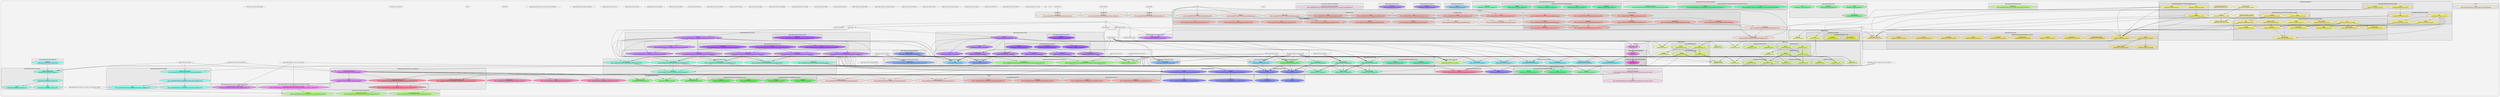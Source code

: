 digraph G {
    graph [rankdir=TB, clusterrank="local"];
    subgraph cluster_G {

        graph [style="filled,rounded",fillcolor="#80808018", label=""];
        cal_par [label="cal_par", style="filled", fillcolor="#ffffffb2", fontcolor="#000000", group="0"];
        elements [label="elements", style="filled", fillcolor="#ffffffb2", fontcolor="#000000", group="1"];
        extract_AM1 [label="extract_AM1", style="filled", fillcolor="#ffffffb2", fontcolor="#000000", group="2"];
        extract_MNDO [label="extract_MNDO", style="filled", fillcolor="#ffffffb2", fontcolor="#000000", group="3"];
        extract_PM3 [label="extract_PM3", style="filled", fillcolor="#ffffffb2", fontcolor="#000000", group="4"];
        fock [label="fock", style="filled", fillcolor="#ffffffb2", fontcolor="#000000", group="5"];
        gen [label="gen", style="filled", fillcolor="#ffffffb2", fontcolor="#000000", group="6"];
        seqm [label="seqm", style="filled", fillcolor="#ffffffb2", fontcolor="#000000", group="7"];
        seqm__ElectronicStructure [label="seqm.ElectronicStructure", style="filled", fillcolor="#ffffffb2", fontcolor="#000000", group="8"];
        seqm__MolecularDynamics [label="seqm.MolecularDynamics", style="filled", fillcolor="#ffffffb2", fontcolor="#000000", group="9"];
        seqm__Molecule [label="seqm.Molecule", style="filled", fillcolor="#ffffffb2", fontcolor="#000000", group="10"];
        seqm__XLBOMD [label="seqm.XLBOMD", style="filled", fillcolor="#ffffffb2", fontcolor="#000000", group="11"];
        seqm__basics [label="seqm.basics", style="filled", fillcolor="#ffffffb2", fontcolor="#000000", group="12"];
        seqm__seqm_functions [label="seqm.seqm_functions", style="filled", fillcolor="#ffffffb2", fontcolor="#000000", group="13"];
        seqm__seqm_functions__G_XL_LR [label="seqm.seqm_functions.G_XL_LR", style="filled", fillcolor="#ffffffb2", fontcolor="#000000", group="14"];
        seqm__seqm_functions__GetCoreCore [label="seqm.seqm_functions.GetCoreCore", style="filled", fillcolor="#ffffffb2", fontcolor="#000000", group="15"];
        seqm__seqm_functions__RotationMatrixD [label="seqm.seqm_functions.RotationMatrixD", style="filled", fillcolor="#ffffffb2", fontcolor="#000000", group="16"];
        seqm__seqm_functions__SP2 [label="seqm.seqm_functions.SP2", style="filled", fillcolor="#ffffffb2", fontcolor="#000000", group="17"];
        seqm__seqm_functions__build_two_elec_one_center_int [label="seqm.seqm_functions.build_two_elec_one_center_int", style="filled", fillcolor="#ffffffb2", fontcolor="#000000", group="18"];
        seqm__seqm_functions__cal_par [label="seqm.seqm_functions.cal_par", style="filled", fillcolor="#ffffffb2", fontcolor="#000000", group="19"];
        seqm__seqm_functions__canon_dm_prt [label="seqm.seqm_functions.canon_dm_prt", style="filled", fillcolor="#ffffffb2", fontcolor="#000000", group="20"];
        seqm__seqm_functions__check [label="seqm.seqm_functions.check", style="filled", fillcolor="#ffffffb2", fontcolor="#000000", group="21"];
        seqm__seqm_functions__constants [label="seqm.seqm_functions.constants", style="filled", fillcolor="#ffffffb2", fontcolor="#000000", group="22"];
        seqm__seqm_functions__constants_for_fock_d [label="seqm.seqm_functions.constants_for_fock_d", style="filled", fillcolor="#ffffffb2", fontcolor="#000000", group="23"];
        seqm__seqm_functions__data_loader [label="seqm.seqm_functions.data_loader", style="filled", fillcolor="#ffffffb2", fontcolor="#000000", group="24"];
        seqm__seqm_functions__diag [label="seqm.seqm_functions.diag", style="filled", fillcolor="#ffffffb2", fontcolor="#000000", group="25"];
        seqm__seqm_functions__diag_d [label="seqm.seqm_functions.diag_d", style="filled", fillcolor="#ffffffb2", fontcolor="#000000", group="26"];
        seqm__seqm_functions__diat_overlap [label="seqm.seqm_functions.diat_overlap", style="filled", fillcolor="#ffffffb2", fontcolor="#000000", group="27"];
        seqm__seqm_functions__diat_overlapD [label="seqm.seqm_functions.diat_overlapD", style="filled", fillcolor="#ffffffb2", fontcolor="#000000", group="28"];
        seqm__seqm_functions__diat_overlap_full [label="seqm.seqm_functions.diat_overlap_full", style="filled", fillcolor="#ffffffb2", fontcolor="#000000", group="29"];
        seqm__seqm_functions__energy [label="seqm.seqm_functions.energy", style="filled", fillcolor="#ffffffb2", fontcolor="#000000", group="30"];
        seqm__seqm_functions__fermi_q [label="seqm.seqm_functions.fermi_q", style="filled", fillcolor="#ffffffb2", fontcolor="#000000", group="31"];
        seqm__seqm_functions__fock [label="seqm.seqm_functions.fock", style="filled", fillcolor="#ffffffb2", fontcolor="#000000", group="32"];
        seqm__seqm_functions__fock_u [label="seqm.seqm_functions.fock_u", style="filled", fillcolor="#ffffffb2", fontcolor="#000000", group="33"];
        seqm__seqm_functions__fock_u_batch [label="seqm.seqm_functions.fock_u_batch", style="filled", fillcolor="#ffffffb2", fontcolor="#000000", group="34"];
        seqm__seqm_functions__fock_u_batch_d [label="seqm.seqm_functions.fock_u_batch_d", style="filled", fillcolor="#ffffffb2", fontcolor="#000000", group="35"];
        seqm__seqm_functions__hcore [label="seqm.seqm_functions.hcore", style="filled", fillcolor="#ffffffb2", fontcolor="#000000", group="36"];
        seqm__seqm_functions__make_dm_guess [label="seqm.seqm_functions.make_dm_guess", style="filled", fillcolor="#ffffffb2", fontcolor="#000000", group="37"];
        seqm__seqm_functions__pack [label="seqm.seqm_functions.pack", style="filled", fillcolor="#ffffffb2", fontcolor="#000000", group="38"];
        seqm__seqm_functions__packd [label="seqm.seqm_functions.packd", style="filled", fillcolor="#ffffffb2", fontcolor="#000000", group="39"];
        seqm__seqm_functions__parameters [label="seqm.seqm_functions.parameters", style="filled", fillcolor="#ffffffb2", fontcolor="#000000", group="40"];
        seqm__seqm_functions__read_xyz [label="seqm.seqm_functions.read_xyz", style="filled", fillcolor="#ffffffb2", fontcolor="#000000", group="41"];
        seqm__seqm_functions__save_xyz [label="seqm.seqm_functions.save_xyz", style="filled", fillcolor="#ffffffb2", fontcolor="#000000", group="42"];
        seqm__seqm_functions__scf_loop [label="seqm.seqm_functions.scf_loop", style="filled", fillcolor="#ffffffb2", fontcolor="#000000", group="43"];
        seqm__seqm_functions__scf_loop_d [label="seqm.seqm_functions.scf_loop_d", style="filled", fillcolor="#ffffffb2", fontcolor="#000000", group="44"];
        seqm__seqm_functions__spherical_pot_force [label="seqm.seqm_functions.spherical_pot_force", style="filled", fillcolor="#ffffffb2", fontcolor="#000000", group="45"];
        seqm__seqm_functions__two_elec_two_center_int [label="seqm.seqm_functions.two_elec_two_center_int", style="filled", fillcolor="#ffffffb2", fontcolor="#000000", group="46"];
        seqm__seqm_functions__two_elec_two_center_int_local_frame [label="seqm.seqm_functions.two_elec_two_center_int_local_frame", style="filled", fillcolor="#ffffffb2", fontcolor="#000000", group="47"];
        seqm__seqm_functions__two_elec_two_center_int_local_frame_d_orbitals [label="seqm.seqm_functions.two_elec_two_center_int_local_frame_d_orbitals", style="filled", fillcolor="#ffffffb2", fontcolor="#000000", group="48"];
        seqm__tools [label="seqm.tools", style="filled", fillcolor="#ffffffb2", fontcolor="#000000", group="49"];
        setup [label="setup", style="filled", fillcolor="#ffffffb2", fontcolor="#000000", group="50"];
        test1 [label="test1", style="filled", fillcolor="#ffffffb2", fontcolor="#000000", group="51"];
        two_elec_two_center_int [label="two_elec_two_center_int", style="filled", fillcolor="#ffffffb2", fontcolor="#000000", group="52"];
        two_elec_two_center_int_local_frame [label="two_elec_two_center_int_local_frame", style="filled", fillcolor="#ffffffb2", fontcolor="#000000", group="53"];
        subgraph cluster_cal_par {

            graph [style="filled,rounded",fillcolor="#80808018", label="cal_par"];
            cal_par__additive_term_rho1 [label="additive_term_rho1\n(./My_d_combined/PYSEQM_dev/seqm/seqm_functions/old/cal_par.py:25)", style="filled", fillcolor="#feccccb2", fontcolor="#000000", group="0"];
            cal_par__additive_term_rho2 [label="additive_term_rho2\n(./My_d_combined/PYSEQM_dev/seqm/seqm_functions/old/cal_par.py:114)", style="filled", fillcolor="#feccccb2", fontcolor="#000000", group="0"];
            cal_par__dd_qq [label="dd_qq\n(./My_d_combined/PYSEQM_dev/seqm/seqm_functions/old/cal_par.py:8)", style="filled", fillcolor="#feccccb2", fontcolor="#000000", group="0"];
            subgraph cluster_cal_par__additive_term_rho1 {

                graph [style="filled,rounded",fillcolor="#80808018", label="cal_par.additive_term_rho1"];
                cal_par__additive_term_rho1__backward [label="backward\n(./My_d_combined/PYSEQM_dev/seqm/seqm_functions/old/cal_par.py:94)", style="filled", fillcolor="#ff9999b2", fontcolor="#000000", group="0"];
                cal_par__additive_term_rho1__forward [label="forward\n(./My_d_combined/PYSEQM_dev/seqm/seqm_functions/old/cal_par.py:30)", style="filled", fillcolor="#ff9999b2", fontcolor="#000000", group="0"];
            }
            subgraph cluster_cal_par__additive_term_rho2 {

                graph [style="filled,rounded",fillcolor="#80808018", label="cal_par.additive_term_rho2"];
                cal_par__additive_term_rho2__backward [label="backward\n(./My_d_combined/PYSEQM_dev/seqm/seqm_functions/old/cal_par.py:178)", style="filled", fillcolor="#ff9999b2", fontcolor="#000000", group="0"];
                cal_par__additive_term_rho2__forward [label="forward\n(./My_d_combined/PYSEQM_dev/seqm/seqm_functions/old/cal_par.py:119)", style="filled", fillcolor="#ff9999b2", fontcolor="#000000", group="0"];
            }
        }
        subgraph cluster_elements {

            graph [style="filled,rounded",fillcolor="#80808018", label="elements"];
            elements__Element [label="Element\n(./My_d_combined/PYSEQM_dev/seqm/params/elements.py:107)", style="filled", fillcolor="#fed1ccb2", fontcolor="#000000", group="1"];
            elements__ElementsDict [label="ElementsDict\n(./My_d_combined/PYSEQM_dev/seqm/params/elements.py:321)", style="filled", fillcolor="#fed1ccb2", fontcolor="#000000", group="1"];
            elements__Isotope [label="Isotope\n(./My_d_combined/PYSEQM_dev/seqm/params/elements.py:303)", style="filled", fillcolor="#fed1ccb2", fontcolor="#000000", group="1"];
            elements___descriptions [label="_descriptions\n(./My_d_combined/PYSEQM_dev/seqm/params/elements.py:1765)", style="filled", fillcolor="#fed1ccb2", fontcolor="#000000", group="1"];
            elements__lazyattr [label="lazyattr\n(./My_d_combined/PYSEQM_dev/seqm/params/elements.py:92)", style="filled", fillcolor="#fed1ccb2", fontcolor="#000000", group="1"];
            elements__sqlite_script [label="sqlite_script\n(./My_d_combined/PYSEQM_dev/seqm/params/elements.py:2503)", style="filled", fillcolor="#fed1ccb2", fontcolor="#000000", group="1"];
            elements__word_wrap [label="word_wrap\n(./My_d_combined/PYSEQM_dev/seqm/params/elements.py:2641)", style="filled", fillcolor="#fed1ccb2", fontcolor="#000000", group="1"];
            subgraph cluster_elements__Element {

                graph [style="filled,rounded",fillcolor="#80808018", label="elements.Element"];
                elements__Element____init__ [label="__init__\n(./My_d_combined/PYSEQM_dev/seqm/params/elements.py:172)", style="filled", fillcolor="#ffa399b2", fontcolor="#000000", group="1"];
                elements__Element____repr__ [label="__repr__\n(./My_d_combined/PYSEQM_dev/seqm/params/elements.py:183)", style="filled", fillcolor="#ffa399b2", fontcolor="#000000", group="1"];
                elements__Element____str__ [label="__str__\n(./My_d_combined/PYSEQM_dev/seqm/params/elements.py:180)", style="filled", fillcolor="#ffa399b2", fontcolor="#000000", group="1"];
                elements__Element__description [label="description\n(./My_d_combined/PYSEQM_dev/seqm/params/elements.py:263)", style="filled", fillcolor="#ffa399b2", fontcolor="#000000", group="1"];
                elements__Element__eleconfig_dict [label="eleconfig_dict\n(./My_d_combined/PYSEQM_dev/seqm/params/elements.py:244)", style="filled", fillcolor="#ffa399b2", fontcolor="#000000", group="1"];
                elements__Element__eleshells [label="eleshells\n(./My_d_combined/PYSEQM_dev/seqm/params/elements.py:255)", style="filled", fillcolor="#ffa399b2", fontcolor="#000000", group="1"];
                elements__Element__exactmass [label="exactmass\n(./My_d_combined/PYSEQM_dev/seqm/params/elements.py:239)", style="filled", fillcolor="#ffa399b2", fontcolor="#000000", group="1"];
                elements__Element__neutrons [label="neutrons\n(./My_d_combined/PYSEQM_dev/seqm/params/elements.py:234)", style="filled", fillcolor="#ffa399b2", fontcolor="#000000", group="1"];
                elements__Element__nominalmass [label="nominalmass\n(./My_d_combined/PYSEQM_dev/seqm/params/elements.py:223)", style="filled", fillcolor="#ffa399b2", fontcolor="#000000", group="1"];
                elements__Element__validate [label="validate\n(./My_d_combined/PYSEQM_dev/seqm/params/elements.py:267)", style="filled", fillcolor="#ffa399b2", fontcolor="#000000", group="1"];
            }
            subgraph cluster_elements__ElementsDict {

                graph [style="filled,rounded",fillcolor="#80808018", label="elements.ElementsDict"];
                elements__ElementsDict____contains__ [label="__contains__\n(./My_d_combined/PYSEQM_dev/seqm/params/elements.py:340)", style="filled", fillcolor="#ffa399b2", fontcolor="#000000", group="1"];
                elements__ElementsDict____getitem__ [label="__getitem__\n(./My_d_combined/PYSEQM_dev/seqm/params/elements.py:349)", style="filled", fillcolor="#ffa399b2", fontcolor="#000000", group="1"];
                elements__ElementsDict____init__ [label="__init__\n(./My_d_combined/PYSEQM_dev/seqm/params/elements.py:323)", style="filled", fillcolor="#ffa399b2", fontcolor="#000000", group="1"];
                elements__ElementsDict____iter__ [label="__iter__\n(./My_d_combined/PYSEQM_dev/seqm/params/elements.py:343)", style="filled", fillcolor="#ffa399b2", fontcolor="#000000", group="1"];
                elements__ElementsDict____len__ [label="__len__\n(./My_d_combined/PYSEQM_dev/seqm/params/elements.py:346)", style="filled", fillcolor="#ffa399b2", fontcolor="#000000", group="1"];
                elements__ElementsDict____str__ [label="__str__\n(./My_d_combined/PYSEQM_dev/seqm/params/elements.py:337)", style="filled", fillcolor="#ffa399b2", fontcolor="#000000", group="1"];
            }
            subgraph cluster_elements__Isotope {

                graph [style="filled,rounded",fillcolor="#80808018", label="elements.Isotope"];
                elements__Isotope____init__ [label="__init__\n(./My_d_combined/PYSEQM_dev/seqm/params/elements.py:307)", style="filled", fillcolor="#ffa399b2", fontcolor="#000000", group="1"];
                elements__Isotope____repr__ [label="__repr__\n(./My_d_combined/PYSEQM_dev/seqm/params/elements.py:316)", style="filled", fillcolor="#ffa399b2", fontcolor="#000000", group="1"];
                elements__Isotope____str__ [label="__str__\n(./My_d_combined/PYSEQM_dev/seqm/params/elements.py:312)", style="filled", fillcolor="#ffa399b2", fontcolor="#000000", group="1"];
            }
            subgraph cluster_elements__lazyattr {

                graph [style="filled,rounded",fillcolor="#80808018", label="elements.lazyattr"];
                elements__lazyattr____get__ [label="__get__\n(./My_d_combined/PYSEQM_dev/seqm/params/elements.py:99)", style="filled", fillcolor="#ffa399b2", fontcolor="#000000", group="1"];
                elements__lazyattr____init__ [label="__init__\n(./My_d_combined/PYSEQM_dev/seqm/params/elements.py:96)", style="filled", fillcolor="#ffa399b2", fontcolor="#000000", group="1"];
            }
        }
        subgraph cluster_extract_AM1 {

            graph [style="filled,rounded",fillcolor="#80808018", label="extract_AM1"];
            extract_AM1__floatconvert [label="floatconvert\n(./My_d_combined/PYSEQM_dev/seqm/params/extract_AM1.py:29)", style="filled", fillcolor="#fed6ccb2", fontcolor="#000000", group="2"];
        }
        subgraph cluster_extract_MNDO {

            graph [style="filled,rounded",fillcolor="#80808018", label="extract_MNDO"];
            extract_MNDO__floatconvert [label="floatconvert\n(./My_d_combined/PYSEQM_dev/seqm/params/extract_MNDO.py:25)", style="filled", fillcolor="#fedbccb2", fontcolor="#000000", group="3"];
        }
        subgraph cluster_extract_PM3 {

            graph [style="filled,rounded",fillcolor="#80808018", label="extract_PM3"];
            extract_PM3__floatconvert [label="floatconvert\n(./My_d_combined/PYSEQM_dev/seqm/params/extract_PM3.py:31)", style="filled", fillcolor="#fee1ccb2", fontcolor="#000000", group="4"];
        }
        subgraph cluster_fock {

            graph [style="filled,rounded",fillcolor="#80808018", label="fock"];
            fock__fock [label="fock\n(./My_d_combined/PYSEQM_dev/seqm/seqm_functions/old/fock.py:6)", style="filled", fillcolor="#fee6ccb2", fontcolor="#000000", group="5"];
        }
        subgraph cluster_seqm__ElectronicStructure {

            graph [style="filled,rounded",fillcolor="#80808018", label="seqm.ElectronicStructure"];
            seqm__ElectronicStructure__Electronic_Structure [label="Electronic_Structure\n(./seqm/ElectronicStructure.py:7)", style="filled", fillcolor="#ffed99b2", fontcolor="#000000", group="8"];
            subgraph cluster_seqm__ElectronicStructure__Electronic_Structure {

                graph [style="filled,rounded",fillcolor="#80808018", label="seqm.ElectronicStructure.Electronic_Structure"];
                seqm__ElectronicStructure__Electronic_Structure____init__ [label="__init__\n(./seqm/ElectronicStructure.py:8)", style="filled", fillcolor="#ffe465b2", fontcolor="#000000", group="8"];
                seqm__ElectronicStructure__Electronic_Structure__atomic_charges [label="atomic_charges\n(./seqm/ElectronicStructure.py:28)", style="filled", fillcolor="#ffe465b2", fontcolor="#000000", group="8"];
                seqm__ElectronicStructure__Electronic_Structure__dipole [label="dipole\n(./seqm/ElectronicStructure.py:39)", style="filled", fillcolor="#ffe465b2", fontcolor="#000000", group="8"];
                seqm__ElectronicStructure__Electronic_Structure__forward [label="forward\n(./seqm/ElectronicStructure.py:42)", style="filled", fillcolor="#ffe465b2", fontcolor="#000000", group="8"];
                seqm__ElectronicStructure__Electronic_Structure__get_Electronic_entropy [label="get_Electronic_entropy\n(./seqm/ElectronicStructure.py:80)", style="filled", fillcolor="#ffe465b2", fontcolor="#000000", group="8"];
                seqm__ElectronicStructure__Electronic_Structure__get_Fermi_occ [label="get_Fermi_occ\n(./seqm/ElectronicStructure.py:95)", style="filled", fillcolor="#ffe465b2", fontcolor="#000000", group="8"];
                seqm__ElectronicStructure__Electronic_Structure__get_Hf [label="get_Hf\n(./seqm/ElectronicStructure.py:77)", style="filled", fillcolor="#ffe465b2", fontcolor="#000000", group="8"];
                seqm__ElectronicStructure__Electronic_Structure__get_Krylov_Error [label="get_Krylov_Error\n(./seqm/ElectronicStructure.py:86)", style="filled", fillcolor="#ffe465b2", fontcolor="#000000", group="8"];
                seqm__ElectronicStructure__Electronic_Structure__get_dP2dt2 [label="get_dP2dt2\n(./seqm/ElectronicStructure.py:83)", style="filled", fillcolor="#ffe465b2", fontcolor="#000000", group="8"];
                seqm__ElectronicStructure__Electronic_Structure__get_dm [label="get_dm\n(./seqm/ElectronicStructure.py:74)", style="filled", fillcolor="#ffe465b2", fontcolor="#000000", group="8"];
                seqm__ElectronicStructure__Electronic_Structure__get_e_gap [label="get_e_gap\n(./seqm/ElectronicStructure.py:89)", style="filled", fillcolor="#ffe465b2", fontcolor="#000000", group="8"];
                seqm__ElectronicStructure__Electronic_Structure__get_e_mo [label="get_e_mo\n(./seqm/ElectronicStructure.py:92)", style="filled", fillcolor="#ffe465b2", fontcolor="#000000", group="8"];
                seqm__ElectronicStructure__Electronic_Structure__get_force [label="get_force\n(./seqm/ElectronicStructure.py:71)", style="filled", fillcolor="#ffe465b2", fontcolor="#000000", group="8"];
            }
        }
        subgraph cluster_seqm__MolecularDynamics {

            graph [style="filled,rounded",fillcolor="#80808018", label="seqm.MolecularDynamics"];
            seqm__MolecularDynamics__Geometry_Optimization_SD [label="Geometry_Optimization_SD\n(./seqm/MolecularDynamics.py:17)", style="filled", fillcolor="#fff799b2", fontcolor="#000000", group="9"];
            seqm__MolecularDynamics__KSA_XL_BOMD [label="KSA_XL_BOMD\n(./seqm/MolecularDynamics.py:589)", style="filled", fillcolor="#fff799b2", fontcolor="#000000", group="9"];
            seqm__MolecularDynamics__Molecular_Dynamics_Basic [label="Molecular_Dynamics_Basic\n(./seqm/MolecularDynamics.py:90)", style="filled", fillcolor="#fff799b2", fontcolor="#000000", group="9"];
            seqm__MolecularDynamics__Molecular_Dynamics_Langevin [label="Molecular_Dynamics_Langevin\n(./seqm/MolecularDynamics.py:329)", style="filled", fillcolor="#fff799b2", fontcolor="#000000", group="9"];
            seqm__MolecularDynamics__XL_BOMD [label="XL_BOMD\n(./seqm/MolecularDynamics.py:398)", style="filled", fillcolor="#fff799b2", fontcolor="#000000", group="9"];
            subgraph cluster_seqm__MolecularDynamics__Geometry_Optimization_SD {

                graph [style="filled,rounded",fillcolor="#80808018", label="seqm.MolecularDynamics.Geometry_Optimization_SD"];
                seqm__MolecularDynamics__Geometry_Optimization_SD____init__ [label="__init__\n(./seqm/MolecularDynamics.py:23)", style="filled", fillcolor="#fff465b2", fontcolor="#000000", group="9"];
                seqm__MolecularDynamics__Geometry_Optimization_SD__onestep [label="onestep\n(./seqm/MolecularDynamics.py:40)", style="filled", fillcolor="#fff465b2", fontcolor="#000000", group="9"];
                seqm__MolecularDynamics__Geometry_Optimization_SD__run [label="run\n(./seqm/MolecularDynamics.py:48)", style="filled", fillcolor="#fff465b2", fontcolor="#000000", group="9"];
            }
            subgraph cluster_seqm__MolecularDynamics__KSA_XL_BOMD {

                graph [style="filled,rounded",fillcolor="#80808018", label="seqm.MolecularDynamics.KSA_XL_BOMD"];
                seqm__MolecularDynamics__KSA_XL_BOMD____init__ [label="__init__\n(./seqm/MolecularDynamics.py:594)", style="filled", fillcolor="#fff465b2", fontcolor="#000000", group="9"];
                seqm__MolecularDynamics__KSA_XL_BOMD__one_step [label="one_step\n(./seqm/MolecularDynamics.py:601)", style="filled", fillcolor="#fff465b2", fontcolor="#000000", group="9"];
            }
            subgraph cluster_seqm__MolecularDynamics__Molecular_Dynamics_Basic {

                graph [style="filled,rounded",fillcolor="#80808018", label="seqm.MolecularDynamics.Molecular_Dynamics_Basic"];
                seqm__MolecularDynamics__Molecular_Dynamics_Basic____init__ [label="__init__\n(./seqm/MolecularDynamics.py:95)", style="filled", fillcolor="#fff465b2", fontcolor="#000000", group="9"];
                seqm__MolecularDynamics__Molecular_Dynamics_Basic__atomic_charges [label="atomic_charges\n(./seqm/MolecularDynamics.py:163)", style="filled", fillcolor="#fff465b2", fontcolor="#000000", group="9"];
                seqm__MolecularDynamics__Molecular_Dynamics_Basic__control_shift [label="control_shift\n(./seqm/MolecularDynamics.py:232)", style="filled", fillcolor="#fff465b2", fontcolor="#000000", group="9"];
                seqm__MolecularDynamics__Molecular_Dynamics_Basic__dipole [label="dipole\n(./seqm/MolecularDynamics.py:174)", style="filled", fillcolor="#fff465b2", fontcolor="#000000", group="9"];
                seqm__MolecularDynamics__Molecular_Dynamics_Basic__dump [label="dump\n(./seqm/MolecularDynamics.py:187)", style="filled", fillcolor="#fff465b2", fontcolor="#000000", group="9"];
                seqm__MolecularDynamics__Molecular_Dynamics_Basic__initialize_velocity [label="initialize_velocity\n(./seqm/MolecularDynamics.py:107)", style="filled", fillcolor="#fff465b2", fontcolor="#000000", group="9"];
                seqm__MolecularDynamics__Molecular_Dynamics_Basic__kinetic_energy [label="kinetic_energy\n(./seqm/MolecularDynamics.py:156)", style="filled", fillcolor="#fff465b2", fontcolor="#000000", group="9"];
                seqm__MolecularDynamics__Molecular_Dynamics_Basic__one_step [label="one_step\n(./seqm/MolecularDynamics.py:237)", style="filled", fillcolor="#fff465b2", fontcolor="#000000", group="9"];
                seqm__MolecularDynamics__Molecular_Dynamics_Basic__run [label="run\n(./seqm/MolecularDynamics.py:265)", style="filled", fillcolor="#fff465b2", fontcolor="#000000", group="9"];
                seqm__MolecularDynamics__Molecular_Dynamics_Basic__scale_velocities [label="scale_velocities\n(./seqm/MolecularDynamics.py:224)", style="filled", fillcolor="#fff465b2", fontcolor="#000000", group="9"];
                seqm__MolecularDynamics__Molecular_Dynamics_Basic__screen_output [label="screen_output\n(./seqm/MolecularDynamics.py:178)", style="filled", fillcolor="#fff465b2", fontcolor="#000000", group="9"];
                seqm__MolecularDynamics__Molecular_Dynamics_Basic__zero_com [label="zero_com\n(./seqm/MolecularDynamics.py:123)", style="filled", fillcolor="#fff465b2", fontcolor="#000000", group="9"];
            }
            subgraph cluster_seqm__MolecularDynamics__Molecular_Dynamics_Langevin {

                graph [style="filled,rounded",fillcolor="#80808018", label="seqm.MolecularDynamics.Molecular_Dynamics_Langevin"];
                seqm__MolecularDynamics__Molecular_Dynamics_Langevin____init__ [label="__init__\n(./seqm/MolecularDynamics.py:335)", style="filled", fillcolor="#fff465b2", fontcolor="#000000", group="9"];
                seqm__MolecularDynamics__Molecular_Dynamics_Langevin__one_step [label="one_step\n(./seqm/MolecularDynamics.py:355)", style="filled", fillcolor="#fff465b2", fontcolor="#000000", group="9"];
            }
            subgraph cluster_seqm__MolecularDynamics__XL_BOMD {

                graph [style="filled,rounded",fillcolor="#80808018", label="seqm.MolecularDynamics.XL_BOMD"];
                seqm__MolecularDynamics__XL_BOMD____init__ [label="__init__\n(./seqm/MolecularDynamics.py:403)", style="filled", fillcolor="#fff465b2", fontcolor="#000000", group="9"];
                seqm__MolecularDynamics__XL_BOMD__initialize [label="initialize\n(./seqm/MolecularDynamics.py:441)", style="filled", fillcolor="#fff465b2", fontcolor="#000000", group="9"];
                seqm__MolecularDynamics__XL_BOMD__one_step [label="one_step\n(./seqm/MolecularDynamics.py:461)", style="filled", fillcolor="#fff465b2", fontcolor="#000000", group="9"];
                seqm__MolecularDynamics__XL_BOMD__run [label="run\n(./seqm/MolecularDynamics.py:507)", style="filled", fillcolor="#fff465b2", fontcolor="#000000", group="9"];
            }
        }
        subgraph cluster_seqm__Molecule {

            graph [style="filled,rounded",fillcolor="#80808018", label="seqm.Molecule"];
            seqm__Molecule__Molecule [label="Molecule\n(./seqm/Molecule.py:6)", style="filled", fillcolor="#fbff99b2", fontcolor="#000000", group="10"];
            subgraph cluster_seqm__Molecule__Molecule {

                graph [style="filled,rounded",fillcolor="#80808018", label="seqm.Molecule.Molecule"];
                seqm__Molecule__Molecule____init__ [label="__init__\n(./seqm/Molecule.py:7)", style="filled", fillcolor="#f9ff65b2", fontcolor="#000000", group="10"];
                subgraph cluster_seqm__Molecule__Molecule____init__ {

                    graph [style="filled,rounded",fillcolor="#80808018", label="seqm.Molecule.Molecule.__init__"];
                    seqm__Molecule__Molecule____init____get_coordinates [label="get_coordinates\n(./seqm/Molecule.py:65)", style="filled", fillcolor="#f7ff32b2", fontcolor="#000000", group="10"];
                    seqm__Molecule__Molecule____init____get_species [label="get_species\n(./seqm/Molecule.py:68)", style="filled", fillcolor="#f7ff32b2", fontcolor="#000000", group="10"];
                }
            }
        }
        subgraph cluster_seqm__XLBOMD {

            graph [style="filled,rounded",fillcolor="#80808018", label="seqm.XLBOMD"];
            seqm__XLBOMD__EnergyXL [label="EnergyXL\n(./seqm/XLBOMD.py:44)", style="filled", fillcolor="#f0ff99b2", fontcolor="#000000", group="11"];
            seqm__XLBOMD__ForceXL [label="ForceXL\n(./seqm/XLBOMD.py:271)", style="filled", fillcolor="#f0ff99b2", fontcolor="#000000", group="11"];
            subgraph cluster_seqm__XLBOMD__EnergyXL {

                graph [style="filled,rounded",fillcolor="#80808018", label="seqm.XLBOMD.EnergyXL"];
                seqm__XLBOMD__EnergyXL____init__ [label="__init__\n(./seqm/XLBOMD.py:45)", style="filled", fillcolor="#e9ff65b2", fontcolor="#000000", group="11"];
                seqm__XLBOMD__EnergyXL__forward [label="forward\n(./seqm/XLBOMD.py:59)", style="filled", fillcolor="#e9ff65b2", fontcolor="#000000", group="11"];
            }
            subgraph cluster_seqm__XLBOMD__ForceXL {

                graph [style="filled,rounded",fillcolor="#80808018", label="seqm.XLBOMD.ForceXL"];
                seqm__XLBOMD__ForceXL____init__ [label="__init__\n(./seqm/XLBOMD.py:275)", style="filled", fillcolor="#e9ff65b2", fontcolor="#000000", group="11"];
                seqm__XLBOMD__ForceXL__forward [label="forward\n(./seqm/XLBOMD.py:280)", style="filled", fillcolor="#e9ff65b2", fontcolor="#000000", group="11"];
            }
        }
        subgraph cluster_seqm__basics {

            graph [style="filled,rounded",fillcolor="#80808018", label="seqm.basics"];
            seqm__basics__Energy [label="Energy\n(./seqm/basics.py:344)", style="filled", fillcolor="#e6ff99b2", fontcolor="#000000", group="12"];
            seqm__basics__Force [label="Force\n(./seqm/basics.py:453)", style="filled", fillcolor="#e6ff99b2", fontcolor="#000000", group="12"];
            seqm__basics__Hamiltonian [label="Hamiltonian\n(./seqm/basics.py:256)", style="filled", fillcolor="#e6ff99b2", fontcolor="#000000", group="12"];
            seqm__basics__Pack_Parameters [label="Pack_Parameters\n(./seqm/basics.py:220)", style="filled", fillcolor="#e6ff99b2", fontcolor="#000000", group="12"];
            seqm__basics__Parser [label="Parser\n(./seqm/basics.py:31)", style="filled", fillcolor="#e6ff99b2", fontcolor="#000000", group="12"];
            seqm__basics__Parser_For_Ovr [label="Parser_For_Ovr\n(./seqm/basics.py:134)", style="filled", fillcolor="#e6ff99b2", fontcolor="#000000", group="12"];
            subgraph cluster_seqm__basics__Energy {

                graph [style="filled,rounded",fillcolor="#80808018", label="seqm.basics.Energy"];
                seqm__basics__Energy____init__ [label="__init__\n(./seqm/basics.py:345)", style="filled", fillcolor="#daff65b2", fontcolor="#000000", group="12"];
                seqm__basics__Energy__forward [label="forward\n(./seqm/basics.py:359)", style="filled", fillcolor="#daff65b2", fontcolor="#000000", group="12"];
            }
            subgraph cluster_seqm__basics__Force {

                graph [style="filled,rounded",fillcolor="#80808018", label="seqm.basics.Force"];
                seqm__basics__Force____init__ [label="__init__\n(./seqm/basics.py:457)", style="filled", fillcolor="#daff65b2", fontcolor="#000000", group="12"];
                seqm__basics__Force__forward [label="forward\n(./seqm/basics.py:465)", style="filled", fillcolor="#daff65b2", fontcolor="#000000", group="12"];
            }
            subgraph cluster_seqm__basics__Hamiltonian {

                graph [style="filled,rounded",fillcolor="#80808018", label="seqm.basics.Hamiltonian"];
                seqm__basics__Hamiltonian____init__ [label="__init__\n(./seqm/basics.py:260)", style="filled", fillcolor="#daff65b2", fontcolor="#000000", group="12"];
                seqm__basics__Hamiltonian__forward [label="forward\n(./seqm/basics.py:279)", style="filled", fillcolor="#daff65b2", fontcolor="#000000", group="12"];
            }
            subgraph cluster_seqm__basics__Pack_Parameters {

                graph [style="filled,rounded",fillcolor="#80808018", label="seqm.basics.Pack_Parameters"];
                seqm__basics__Pack_Parameters____init__ [label="__init__\n(./seqm/basics.py:224)", style="filled", fillcolor="#daff65b2", fontcolor="#000000", group="12"];
                seqm__basics__Pack_Parameters__forward [label="forward\n(./seqm/basics.py:248)", style="filled", fillcolor="#daff65b2", fontcolor="#000000", group="12"];
            }
            subgraph cluster_seqm__basics__Parser {

                graph [style="filled,rounded",fillcolor="#80808018", label="seqm.basics.Parser"];
                seqm__basics__Parser____init__ [label="__init__\n(./seqm/basics.py:35)", style="filled", fillcolor="#daff65b2", fontcolor="#000000", group="12"];
                seqm__basics__Parser__forward [label="forward\n(./seqm/basics.py:44)", style="filled", fillcolor="#daff65b2", fontcolor="#000000", group="12"];
            }
            subgraph cluster_seqm__basics__Parser_For_Ovr {

                graph [style="filled,rounded",fillcolor="#80808018", label="seqm.basics.Parser_For_Ovr"];
                seqm__basics__Parser_For_Ovr____init__ [label="__init__\n(./seqm/basics.py:138)", style="filled", fillcolor="#daff65b2", fontcolor="#000000", group="12"];
                seqm__basics__Parser_For_Ovr__forward [label="forward\n(./seqm/basics.py:146)", style="filled", fillcolor="#daff65b2", fontcolor="#000000", group="12"];
            }
        }
        subgraph cluster_seqm__seqm_functions__G_XL_LR {

            graph [style="filled,rounded",fillcolor="#80808018", label="seqm.seqm_functions.G_XL_LR"];
            seqm__seqm_functions__G_XL_LR__G [label="G\n(./seqm/seqm_functions/G_XL_LR.py:6)", style="filled", fillcolor="#baff65b2", fontcolor="#000000", group="14"];
        }
        subgraph cluster_seqm__seqm_functions__GetCoreCore {

            graph [style="filled,rounded",fillcolor="#80808018", label="seqm.seqm_functions.GetCoreCore"];
            seqm__seqm_functions__GetCoreCore__GetCoreCore [label="GetCoreCore\n(./My_d_combined/PYSEQM_dev/seqm/seqm_functions/GetCoreCore.py:9)", style="filled", fillcolor="#aaff65b2", fontcolor="#000000", group="15"];
        }
        subgraph cluster_seqm__seqm_functions__RotationMatrixD {

            graph [style="filled,rounded",fillcolor="#80808018", label="seqm.seqm_functions.RotationMatrixD"];
            seqm__seqm_functions__RotationMatrixD__GenerateRotationMatrix [label="GenerateRotationMatrix\n(./My_d_combined/PYSEQM_dev/seqm/seqm_functions/RotationMatrixD.py:7)", style="filled", fillcolor="#9aff65b2", fontcolor="#000000", group="16"];
            seqm__seqm_functions__RotationMatrixD__Rotate2Center2Electron [label="Rotate2Center2Electron\n(./My_d_combined/PYSEQM_dev/seqm/seqm_functions/RotationMatrixD.py:218)", style="filled", fillcolor="#9aff65b2", fontcolor="#000000", group="16"];
            seqm__seqm_functions__RotationMatrixD__RotateCore [label="RotateCore\n(./My_d_combined/PYSEQM_dev/seqm/seqm_functions/RotationMatrixD.py:255)", style="filled", fillcolor="#9aff65b2", fontcolor="#000000", group="16"];
        }
        subgraph cluster_seqm__seqm_functions__SP2 {

            graph [style="filled,rounded",fillcolor="#80808018", label="seqm.seqm_functions.SP2"];
            seqm__seqm_functions__SP2__SP2 [label="SP2\n(./seqm/seqm_functions/SP2.py:3)", style="filled", fillcolor="#8aff65b2", fontcolor="#000000", group="17"];
        }
        subgraph cluster_seqm__seqm_functions__build_two_elec_one_center_int {

            graph [style="filled,rounded",fillcolor="#80808018", label="seqm.seqm_functions.build_two_elec_one_center_int"];
            seqm__seqm_functions__build_two_elec_one_center_int__calc_integral [label="calc_integral\n(./My_d_combined/PYSEQM_dev/seqm/seqm_functions/build_two_elec_one_center_int.py:16)", style="filled", fillcolor="#7bff65b2", fontcolor="#000000", group="18"];
            seqm__seqm_functions__build_two_elec_one_center_int__calc_integral_os [label="calc_integral_os\n(./My_d_combined/PYSEQM_dev/seqm/seqm_functions/build_two_elec_one_center_int.py:234)", style="filled", fillcolor="#7bff65b2", fontcolor="#000000", group="18"];
        }
        subgraph cluster_seqm__seqm_functions__cal_par {

            graph [style="filled,rounded",fillcolor="#80808018", label="seqm.seqm_functions.cal_par"];
            seqm__seqm_functions__cal_par__AIJL [label="AIJL\n(./My_d_combined/PYSEQM_dev/seqm/seqm_functions/cal_par.py:311)", style="filled", fillcolor="#ff65a5b2", fontcolor="#000000", group="54"];
            seqm__seqm_functions__cal_par__POIJ [label="POIJ\n(./My_d_combined/PYSEQM_dev/seqm/seqm_functions/cal_par.py:233)", style="filled", fillcolor="#ff65a5b2", fontcolor="#000000", group="54"];
            seqm__seqm_functions__cal_par__additive_term_rho1 [label="additive_term_rho1\n(./seqm/seqm_functions/cal_par.py:25)", style="filled", fillcolor="#6bff65b2", fontcolor="#000000", group="19"];
            seqm__seqm_functions__cal_par__additive_term_rho2 [label="additive_term_rho2\n(./seqm/seqm_functions/cal_par.py:102)", style="filled", fillcolor="#6bff65b2", fontcolor="#000000", group="19"];
            seqm__seqm_functions__cal_par__dd_qq [label="dd_qq\n(./seqm/seqm_functions/cal_par.py:8)", style="filled", fillcolor="#6bff65b2", fontcolor="#000000", group="19"];
            seqm__seqm_functions__cal_par__dd_qqdorbitals [label="dd_qqdorbitals\n(./My_d_combined/PYSEQM_dev/seqm/seqm_functions/cal_par.py:23)", style="filled", fillcolor="#ff65a5b2", fontcolor="#000000", group="54"];
            subgraph cluster_seqm__seqm_functions__cal_par__additive_term_rho1 {

                graph [style="filled,rounded",fillcolor="#80808018", label="seqm.seqm_functions.cal_par.additive_term_rho1"];
                seqm__seqm_functions__cal_par__additive_term_rho1__backward [label="backward\n(./seqm/seqm_functions/cal_par.py:82)", style="filled", fillcolor="#3aff32b2", fontcolor="#000000", group="19"];
                seqm__seqm_functions__cal_par__additive_term_rho1__forward [label="forward\n(./seqm/seqm_functions/cal_par.py:30)", style="filled", fillcolor="#3aff32b2", fontcolor="#000000", group="19"];
            }
            subgraph cluster_seqm__seqm_functions__cal_par__additive_term_rho2 {

                graph [style="filled,rounded",fillcolor="#80808018", label="seqm.seqm_functions.cal_par.additive_term_rho2"];
                seqm__seqm_functions__cal_par__additive_term_rho2__backward [label="backward\n(./seqm/seqm_functions/cal_par.py:155)", style="filled", fillcolor="#3aff32b2", fontcolor="#000000", group="19"];
                seqm__seqm_functions__cal_par__additive_term_rho2__forward [label="forward\n(./seqm/seqm_functions/cal_par.py:107)", style="filled", fillcolor="#3aff32b2", fontcolor="#000000", group="19"];
            }
        }
        subgraph cluster_seqm__seqm_functions__canon_dm_prt {

            graph [style="filled,rounded",fillcolor="#80808018", label="seqm.seqm_functions.canon_dm_prt"];
            seqm__seqm_functions__canon_dm_prt__Canon_DM_PRT [label="Canon_DM_PRT\n(./seqm/seqm_functions/canon_dm_prt.py:4)", style="filled", fillcolor="#65ff70b2", fontcolor="#000000", group="20"];
        }
        subgraph cluster_seqm__seqm_functions__check {

            graph [style="filled,rounded",fillcolor="#80808018", label="seqm.seqm_functions.check"];
            seqm__seqm_functions__check__check [label="check\n(./seqm/seqm_functions/check.py:17)", style="filled", fillcolor="#65ff80b2", fontcolor="#000000", group="21"];
            seqm__seqm_functions__check__check_dist [label="check_dist\n(./seqm/seqm_functions/check.py:35)", style="filled", fillcolor="#65ff80b2", fontcolor="#000000", group="21"];
            seqm__seqm_functions__check__check_gradient [label="check_gradient\n(./seqm/seqm_functions/check.py:7)", style="filled", fillcolor="#65ff80b2", fontcolor="#000000", group="21"];
            seqm__seqm_functions__check__save [label="save\n(./seqm/seqm_functions/check.py:32)", style="filled", fillcolor="#65ff80b2", fontcolor="#000000", group="21"];
        }
        subgraph cluster_seqm__seqm_functions__constants {

            graph [style="filled,rounded",fillcolor="#80808018", label="seqm.seqm_functions.constants"];
            seqm__seqm_functions__constants__Constants [label="Constants\n(./seqm/seqm_functions/constants.py:18)", style="filled", fillcolor="#65ff90b2", fontcolor="#000000", group="22"];
            subgraph cluster_seqm__seqm_functions__constants__Constants {

                graph [style="filled,rounded",fillcolor="#80808018", label="seqm.seqm_functions.constants.Constants"];
                seqm__seqm_functions__constants__Constants____init__ [label="__init__\n(./seqm/seqm_functions/constants.py:23)", style="filled", fillcolor="#32ff6bb2", fontcolor="#000000", group="22"];
                seqm__seqm_functions__constants__Constants__forward [label="forward\n(./seqm/seqm_functions/constants.py:143)", style="filled", fillcolor="#32ff6bb2", fontcolor="#000000", group="22"];
            }
        }
        subgraph cluster_seqm__seqm_functions__constants_for_fock_d {

            graph [style="filled,rounded",fillcolor="#80808018", label="seqm.seqm_functions.constants_for_fock_d"];
            seqm__seqm_functions__constants_for_fock_d__Constants_For_Fock_D [label="Constants_For_Fock_D\n(./My_d_combined/PYSEQM_dev/seqm/seqm_functions/constants_for_fock_d.py:4)", style="filled", fillcolor="#65ffa0b2", fontcolor="#000000", group="23"];
            subgraph cluster_seqm__seqm_functions__constants_for_fock_d__Constants_For_Fock_D {

                graph [style="filled,rounded",fillcolor="#80808018", label="seqm.seqm_functions.constants_for_fock_d.Constants_For_Fock_D"];
                seqm__seqm_functions__constants_for_fock_d__Constants_For_Fock_D____init__ [label="__init__\n(./My_d_combined/PYSEQM_dev/seqm/seqm_functions/constants_for_fock_d.py:9)", style="filled", fillcolor="#32ff80b2", fontcolor="#000000", group="23"];
                seqm__seqm_functions__constants_for_fock_d__Constants_For_Fock_D__forward [label="forward\n(./My_d_combined/PYSEQM_dev/seqm/seqm_functions/constants_for_fock_d.py:174)", style="filled", fillcolor="#32ff80b2", fontcolor="#000000", group="23"];
            }
        }
        subgraph cluster_seqm__seqm_functions__data_loader {

            graph [style="filled,rounded",fillcolor="#80808018", label="seqm.seqm_functions.data_loader"];
            seqm__seqm_functions__data_loader__ALDataset [label="ALDataset\n(./seqm/seqm_functions/data_loader.py:19)", style="filled", fillcolor="#65ffafb2", fontcolor="#000000", group="24"];
            subgraph cluster_seqm__seqm_functions__data_loader__ALDataset {

                graph [style="filled,rounded",fillcolor="#80808018", label="seqm.seqm_functions.data_loader.ALDataset"];
                seqm__seqm_functions__data_loader__ALDataset____getitem__ [label="__getitem__\n(./seqm/seqm_functions/data_loader.py:73)", style="filled", fillcolor="#32ff95b2", fontcolor="#000000", group="24"];
                seqm__seqm_functions__data_loader__ALDataset____init__ [label="__init__\n(./seqm/seqm_functions/data_loader.py:26)", style="filled", fillcolor="#32ff95b2", fontcolor="#000000", group="24"];
                seqm__seqm_functions__data_loader__ALDataset____len__ [label="__len__\n(./seqm/seqm_functions/data_loader.py:70)", style="filled", fillcolor="#32ff95b2", fontcolor="#000000", group="24"];
                seqm__seqm_functions__data_loader__ALDataset__collate [label="collate\n(./seqm/seqm_functions/data_loader.py:145)", style="filled", fillcolor="#32ff95b2", fontcolor="#000000", group="24"];
            }
        }
        subgraph cluster_seqm__seqm_functions__diag {

            graph [style="filled,rounded",fillcolor="#80808018", label="seqm.seqm_functions.diag"];
            seqm__seqm_functions__diag__construct_P [label="construct_P\n(./seqm/seqm_functions/diag.py:87)", style="filled", fillcolor="#65ffbfb2", fontcolor="#000000", group="25"];
            seqm__seqm_functions__diag__degen_symeig [label="degen_symeig\n(./seqm/seqm_functions/diag.py:293)", style="filled", fillcolor="#65ffbfb2", fontcolor="#000000", group="25"];
            seqm__seqm_functions__diag__pseudo_diag [label="pseudo_diag\n(./seqm/seqm_functions/diag.py:20)", style="filled", fillcolor="#65ffbfb2", fontcolor="#000000", group="25"];
            seqm__seqm_functions__diag__pytorch_symeig [label="pytorch_symeig\n(./seqm/seqm_functions/diag.py:284)", style="filled", fillcolor="#65ffbfb2", fontcolor="#000000", group="25"];
            seqm__seqm_functions__diag__sym_eig_trunc [label="sym_eig_trunc\n(./seqm/seqm_functions/diag.py:109)", style="filled", fillcolor="#65ffbfb2", fontcolor="#000000", group="25"];
            seqm__seqm_functions__diag__sym_eig_trunc1 [label="sym_eig_trunc1\n(./seqm/seqm_functions/diag.py:217)", style="filled", fillcolor="#65ffbfb2", fontcolor="#000000", group="25"];
            subgraph cluster_seqm__seqm_functions__diag__degen_symeig {

                graph [style="filled,rounded",fillcolor="#80808018", label="seqm.seqm_functions.diag.degen_symeig"];
                seqm__seqm_functions__diag__degen_symeig__backward [label="backward\n(./seqm/seqm_functions/diag.py:308)", style="filled", fillcolor="#32ffaab2", fontcolor="#000000", group="25"];
                seqm__seqm_functions__diag__degen_symeig__forward [label="forward\n(./seqm/seqm_functions/diag.py:302)", style="filled", fillcolor="#32ffaab2", fontcolor="#000000", group="25"];
            }
        }
        subgraph cluster_seqm__seqm_functions__diag_d {

            graph [style="filled,rounded",fillcolor="#80808018", label="seqm.seqm_functions.diag_d"];
            seqm__seqm_functions__diag_d__construct_P [label="construct_P\n(./My_d_combined/PYSEQM_dev/seqm/seqm_functions/diag_d.py:79)", style="filled", fillcolor="#65ffcfb2", fontcolor="#000000", group="26"];
            seqm__seqm_functions__diag_d__pseudo_diag [label="pseudo_diag\n(./My_d_combined/PYSEQM_dev/seqm/seqm_functions/diag_d.py:13)", style="filled", fillcolor="#65ffcfb2", fontcolor="#000000", group="26"];
            seqm__seqm_functions__diag_d__sym_eig_trunc [label="sym_eig_trunc\n(./My_d_combined/PYSEQM_dev/seqm/seqm_functions/diag_d.py:101)", style="filled", fillcolor="#65ffcfb2", fontcolor="#000000", group="26"];
            seqm__seqm_functions__diag_d__sym_eig_trunc1 [label="sym_eig_trunc1\n(./My_d_combined/PYSEQM_dev/seqm/seqm_functions/diag_d.py:218)", style="filled", fillcolor="#65ffcfb2", fontcolor="#000000", group="26"];
            seqm__seqm_functions__diag_d__sym_eig_trunc1d [label="sym_eig_trunc1d\n(./My_d_combined/PYSEQM_dev/seqm/seqm_functions/diag_d.py:420)", style="filled", fillcolor="#65ffcfb2", fontcolor="#000000", group="26"];
            seqm__seqm_functions__diag_d__sym_eig_truncd [label="sym_eig_truncd\n(./My_d_combined/PYSEQM_dev/seqm/seqm_functions/diag_d.py:300)", style="filled", fillcolor="#65ffcfb2", fontcolor="#000000", group="26"];
        }
        subgraph cluster_seqm__seqm_functions__diat_overlap {

            graph [style="filled,rounded",fillcolor="#80808018", label="seqm.seqm_functions.diat_overlap"];
            seqm__seqm_functions__diat_overlap__SET [label="SET\n(./seqm/seqm_functions/diat_overlap.py:301)", style="filled", fillcolor="#65ffdfb2", fontcolor="#000000", group="27"];
            seqm__seqm_functions__diat_overlap__aintgs [label="aintgs\n(./seqm/seqm_functions/diat_overlap.py:315)", style="filled", fillcolor="#65ffdfb2", fontcolor="#000000", group="27"];
            seqm__seqm_functions__diat_overlap__bintgs [label="bintgs\n(./seqm/seqm_functions/diat_overlap.py:349)", style="filled", fillcolor="#65ffdfb2", fontcolor="#000000", group="27"];
            seqm__seqm_functions__diat_overlap__diatom_overlap_matrix [label="diatom_overlap_matrix\n(./seqm/seqm_functions/diat_overlap.py:3)", style="filled", fillcolor="#65ffdfb2", fontcolor="#000000", group="27"];
        }
        subgraph cluster_seqm__seqm_functions__diat_overlapD {

            graph [style="filled,rounded",fillcolor="#80808018", label="seqm.seqm_functions.diat_overlapD"];
            seqm__seqm_functions__diat_overlapD__SET [label="SET\n(./My_d_combined/PYSEQM_dev/seqm/seqm_functions/diat_overlapD.py:2524)", style="filled", fillcolor="#65ffefb2", fontcolor="#000000", group="28"];
            seqm__seqm_functions__diat_overlapD__aintgs [label="aintgs\n(./My_d_combined/PYSEQM_dev/seqm/seqm_functions/diat_overlapD.py:2537)", style="filled", fillcolor="#65ffefb2", fontcolor="#000000", group="28"];
            seqm__seqm_functions__diat_overlapD__bintgs [label="bintgs\n(./My_d_combined/PYSEQM_dev/seqm/seqm_functions/diat_overlapD.py:2595)", style="filled", fillcolor="#65ffefb2", fontcolor="#000000", group="28"];
            seqm__seqm_functions__diat_overlapD__diatom_overlap_matrixD [label="diatom_overlap_matrixD\n(./My_d_combined/PYSEQM_dev/seqm/seqm_functions/diat_overlapD.py:3)", style="filled", fillcolor="#65ffefb2", fontcolor="#000000", group="28"];
        }
        subgraph cluster_seqm__seqm_functions__diat_overlap_full {

            graph [style="filled,rounded",fillcolor="#80808018", label="seqm.seqm_functions.diat_overlap_full"];
            seqm__seqm_functions__diat_overlap_full__overlap_full [label="overlap_full\n(./seqm/seqm_functions/diat_overlap_full.py:6)", style="filled", fillcolor="#65feffb2", fontcolor="#000000", group="29"];
        }
        subgraph cluster_seqm__seqm_functions__energy {

            graph [style="filled,rounded",fillcolor="#80808018", label="seqm.seqm_functions.energy"];
            seqm__seqm_functions__energy__elec_energy [label="elec_energy\n(./seqm/seqm_functions/energy.py:21)", style="filled", fillcolor="#65efffb2", fontcolor="#000000", group="30"];
            seqm__seqm_functions__energy__elec_energy_isolated_atom [label="elec_energy_isolated_atom\n(./seqm/seqm_functions/energy.py:6)", style="filled", fillcolor="#65efffb2", fontcolor="#000000", group="30"];
            seqm__seqm_functions__energy__elec_energy_xl [label="elec_energy_xl\n(./seqm/seqm_functions/energy.py:71)", style="filled", fillcolor="#65efffb2", fontcolor="#000000", group="30"];
            seqm__seqm_functions__energy__heat_formation [label="heat_formation\n(./seqm/seqm_functions/energy.py:145)", style="filled", fillcolor="#65efffb2", fontcolor="#000000", group="30"];
            seqm__seqm_functions__energy__pair_nuclear_energy [label="pair_nuclear_energy\n(./seqm/seqm_functions/energy.py:86)", style="filled", fillcolor="#65efffb2", fontcolor="#000000", group="30"];
            seqm__seqm_functions__energy__total_energy [label="total_energy\n(./seqm/seqm_functions/energy.py:128)", style="filled", fillcolor="#65efffb2", fontcolor="#000000", group="30"];
        }
        subgraph cluster_seqm__seqm_functions__fermi_q {

            graph [style="filled,rounded",fillcolor="#80808018", label="seqm.seqm_functions.fermi_q"];
            seqm__seqm_functions__fermi_q__Fermi_Q [label="Fermi_Q\n(./seqm/seqm_functions/fermi_q.py:6)", style="filled", fillcolor="#65dfffb2", fontcolor="#000000", group="31"];
        }
        subgraph cluster_seqm__seqm_functions__fock {

            graph [style="filled,rounded",fillcolor="#80808018", label="seqm.seqm_functions.fock"];
            seqm__seqm_functions__fock__fock [label="fock\n(./seqm/seqm_functions/fock.py:6)", style="filled", fillcolor="#65cfffb2", fontcolor="#000000", group="32"];
        }
        subgraph cluster_seqm__seqm_functions__fock_u {

            graph [style="filled,rounded",fillcolor="#80808018", label="seqm.seqm_functions.fock_u"];
            seqm__seqm_functions__fock_u__fock_u [label="fock_u\n(./seqm/seqm_functions/fock_u.py:6)", style="filled", fillcolor="#65bfffb2", fontcolor="#000000", group="33"];
        }
        subgraph cluster_seqm__seqm_functions__fock_u_batch {

            graph [style="filled,rounded",fillcolor="#80808018", label="seqm.seqm_functions.fock_u_batch"];
            seqm__seqm_functions__fock_u_batch__fock_u_batch [label="fock_u_batch\n(./seqm/seqm_functions/fock_u_batch.py:6)", style="filled", fillcolor="#65afffb2", fontcolor="#000000", group="34"];
        }
        subgraph cluster_seqm__seqm_functions__fock_u_batch_d {

            graph [style="filled,rounded",fillcolor="#80808018", label="seqm.seqm_functions.fock_u_batch_d"];
            seqm__seqm_functions__fock_u_batch_d__fock_u_batch_d [label="fock_u_batch_d\n(./My_d_combined/PYSEQM_dev/seqm/seqm_functions/fock_u_batch_d.py:7)", style="filled", fillcolor="#65a0ffb2", fontcolor="#000000", group="35"];
        }
        subgraph cluster_seqm__seqm_functions__hcore {

            graph [style="filled,rounded",fillcolor="#80808018", label="seqm.seqm_functions.hcore"];
            seqm__seqm_functions__hcore__hcore [label="hcore\n(./seqm/seqm_functions/hcore.py:6)", style="filled", fillcolor="#6590ffb2", fontcolor="#000000", group="36"];
        }
        subgraph cluster_seqm__seqm_functions__make_dm_guess {

            graph [style="filled,rounded",fillcolor="#80808018", label="seqm.seqm_functions.make_dm_guess"];
            seqm__seqm_functions__make_dm_guess__make_dm_guess [label="make_dm_guess\n(./seqm/seqm_functions/make_dm_guess.py:21)", style="filled", fillcolor="#6580ffb2", fontcolor="#000000", group="37"];
        }
        subgraph cluster_seqm__seqm_functions__pack {

            graph [style="filled,rounded",fillcolor="#80808018", label="seqm.seqm_functions.pack"];
            seqm__seqm_functions__pack__pack [label="pack\n(./seqm/seqm_functions/pack.py:23)", style="filled", fillcolor="#6570ffb2", fontcolor="#000000", group="38"];
            seqm__seqm_functions__pack__packone [label="packone\n(./seqm/seqm_functions/pack.py:7)", style="filled", fillcolor="#6570ffb2", fontcolor="#000000", group="38"];
            seqm__seqm_functions__pack__unpack [label="unpack\n(./seqm/seqm_functions/pack.py:38)", style="filled", fillcolor="#6570ffb2", fontcolor="#000000", group="38"];
            seqm__seqm_functions__pack__unpackone [label="unpackone\n(./seqm/seqm_functions/pack.py:15)", style="filled", fillcolor="#6570ffb2", fontcolor="#000000", group="38"];
        }
        subgraph cluster_seqm__seqm_functions__packd {

            graph [style="filled,rounded",fillcolor="#80808018", label="seqm.seqm_functions.packd"];
            seqm__seqm_functions__packd__packd [label="packd\n(./My_d_combined/PYSEQM_dev/seqm/seqm_functions/packd.py:166)", style="filled", fillcolor="#6b65ffb2", fontcolor="#000000", group="39"];
            seqm__seqm_functions__packd__packoned [label="packoned\n(./My_d_combined/PYSEQM_dev/seqm/seqm_functions/packd.py:8)", style="filled", fillcolor="#6b65ffb2", fontcolor="#000000", group="39"];
            seqm__seqm_functions__packd__unpackd [label="unpackd\n(./My_d_combined/PYSEQM_dev/seqm/seqm_functions/packd.py:182)", style="filled", fillcolor="#6b65ffb2", fontcolor="#000000", group="39"];
            seqm__seqm_functions__packd__unpackoned [label="unpackoned\n(./My_d_combined/PYSEQM_dev/seqm/seqm_functions/packd.py:83)", style="filled", fillcolor="#6b65ffb2", fontcolor="#000000", group="39"];
        }
        subgraph cluster_seqm__seqm_functions__parameters {

            graph [style="filled,rounded",fillcolor="#80808018", label="seqm.seqm_functions.parameters"];
            seqm__seqm_functions__parameters__PWCCT [label="PWCCT\n(./My_d_combined/PYSEQM_dev/seqm/seqm_functions/parameters.py:33)", style="filled", fillcolor="#ff6595b2", fontcolor="#000000", group="55"];
            seqm__seqm_functions__parameters__params [label="params\n(./seqm/seqm_functions/parameters.py:4)", style="filled", fillcolor="#7b65ffb2", fontcolor="#000000", group="40"];
        }
        subgraph cluster_seqm__seqm_functions__read_xyz {

            graph [style="filled,rounded",fillcolor="#80808018", label="seqm.seqm_functions.read_xyz"];
            seqm__seqm_functions__read_xyz__read_xyz [label="read_xyz\n(./seqm/seqm_functions/read_xyz.py:3)", style="filled", fillcolor="#8a65ffb2", fontcolor="#000000", group="41"];
        }
        subgraph cluster_seqm__seqm_functions__save_xyz {

            graph [style="filled,rounded",fillcolor="#80808018", label="seqm.seqm_functions.save_xyz"];
            seqm__seqm_functions__save_xyz__save_xyz [label="save_xyz\n(./seqm/seqm_functions/save_xyz.py:3)", style="filled", fillcolor="#9a65ffb2", fontcolor="#000000", group="42"];
        }
        subgraph cluster_seqm__seqm_functions__scf_loop {

            graph [style="filled,rounded",fillcolor="#80808018", label="seqm.seqm_functions.scf_loop"];
            seqm__seqm_functions__scf_loop__SCF [label="SCF\n(./seqm/seqm_functions/scf_loop.py:688)", style="filled", fillcolor="#aa65ffb2", fontcolor="#000000", group="43"];
            seqm__seqm_functions__scf_loop__SCF0 [label="SCF0\n(./seqm/seqm_functions/scf_loop.py:836)", style="filled", fillcolor="#aa65ffb2", fontcolor="#000000", group="43"];
            seqm__seqm_functions__scf_loop__scf_forward0 [label="scf_forward0\n(./seqm/seqm_functions/scf_loop.py:37)", style="filled", fillcolor="#aa65ffb2", fontcolor="#000000", group="43"];
            seqm__seqm_functions__scf_loop__scf_forward0_u [label="scf_forward0_u\n(./seqm/seqm_functions/scf_loop.py:107)", style="filled", fillcolor="#aa65ffb2", fontcolor="#000000", group="43"];
            seqm__seqm_functions__scf_loop__scf_forward1 [label="scf_forward1\n(./seqm/seqm_functions/scf_loop.py:181)", style="filled", fillcolor="#aa65ffb2", fontcolor="#000000", group="43"];
            seqm__seqm_functions__scf_loop__scf_forward2 [label="scf_forward2\n(./seqm/seqm_functions/scf_loop.py:319)", style="filled", fillcolor="#aa65ffb2", fontcolor="#000000", group="43"];
            seqm__seqm_functions__scf_loop__scf_forward3 [label="scf_forward3\n(./seqm/seqm_functions/scf_loop.py:577)", style="filled", fillcolor="#aa65ffb2", fontcolor="#000000", group="43"];
            seqm__seqm_functions__scf_loop__scf_loop [label="scf_loop\n(./seqm/seqm_functions/scf_loop.py:846)", style="filled", fillcolor="#aa65ffb2", fontcolor="#000000", group="43"];
            subgraph cluster_seqm__seqm_functions__scf_loop__SCF {

                graph [style="filled,rounded",fillcolor="#80808018", label="seqm.seqm_functions.scf_loop.SCF"];
                seqm__seqm_functions__scf_loop__SCF____init__ [label="__init__\n(./seqm/seqm_functions/scf_loop.py:694)", style="filled", fillcolor="#8e32ffb2", fontcolor="#000000", group="43"];
                seqm__seqm_functions__scf_loop__SCF__backward [label="backward\n(./seqm/seqm_functions/scf_loop.py:737)", style="filled", fillcolor="#8e32ffb2", fontcolor="#000000", group="43"];
                seqm__seqm_functions__scf_loop__SCF__forward [label="forward\n(./seqm/seqm_functions/scf_loop.py:701)", style="filled", fillcolor="#8e32ffb2", fontcolor="#000000", group="43"];
            }
            subgraph cluster_seqm__seqm_functions__scf_loop__SCF0 {

                graph [style="filled,rounded",fillcolor="#80808018", label="seqm.seqm_functions.scf_loop.SCF0"];
                seqm__seqm_functions__scf_loop__SCF0__backward [label="backward\n(./seqm/seqm_functions/scf_loop.py:838)", style="filled", fillcolor="#8e32ffb2", fontcolor="#000000", group="43"];
            }
        }
        subgraph cluster_seqm__seqm_functions__scf_loop_d {

            graph [style="filled,rounded",fillcolor="#80808018", label="seqm.seqm_functions.scf_loop_d"];
            seqm__seqm_functions__scf_loop_d__SCF [label="SCF\n(./My_d_combined/PYSEQM_dev/seqm/seqm_functions/scf_loop_d.py:860)", style="filled", fillcolor="#ba65ffb2", fontcolor="#000000", group="44"];
            seqm__seqm_functions__scf_loop_d__SCF0 [label="SCF0\n(./My_d_combined/PYSEQM_dev/seqm/seqm_functions/scf_loop_d.py:1040)", style="filled", fillcolor="#ba65ffb2", fontcolor="#000000", group="44"];
            seqm__seqm_functions__scf_loop_d__scf_forward0 [label="scf_forward0\n(./My_d_combined/PYSEQM_dev/seqm/seqm_functions/scf_loop_d.py:36)", style="filled", fillcolor="#ba65ffb2", fontcolor="#000000", group="44"];
            seqm__seqm_functions__scf_loop_d__scf_forward0_u [label="scf_forward0_u\n(./My_d_combined/PYSEQM_dev/seqm/seqm_functions/scf_loop_d.py:135)", style="filled", fillcolor="#ba65ffb2", fontcolor="#000000", group="44"];
            seqm__seqm_functions__scf_loop_d__scf_forward1 [label="scf_forward1\n(./My_d_combined/PYSEQM_dev/seqm/seqm_functions/scf_loop_d.py:247)", style="filled", fillcolor="#ba65ffb2", fontcolor="#000000", group="44"];
            seqm__seqm_functions__scf_loop_d__scf_forward2 [label="scf_forward2\n(./My_d_combined/PYSEQM_dev/seqm/seqm_functions/scf_loop_d.py:446)", style="filled", fillcolor="#ba65ffb2", fontcolor="#000000", group="44"];
            seqm__seqm_functions__scf_loop_d__scf_loop [label="scf_loop\n(./My_d_combined/PYSEQM_dev/seqm/seqm_functions/scf_loop_d.py:1051)", style="filled", fillcolor="#ba65ffb2", fontcolor="#000000", group="44"];
            subgraph cluster_seqm__seqm_functions__scf_loop_d__SCF {

                graph [style="filled,rounded",fillcolor="#80808018", label="seqm.seqm_functions.scf_loop_d.SCF"];
                seqm__seqm_functions__scf_loop_d__SCF____init__ [label="__init__\n(./My_d_combined/PYSEQM_dev/seqm/seqm_functions/scf_loop_d.py:869)", style="filled", fillcolor="#a332ffb2", fontcolor="#000000", group="44"];
                seqm__seqm_functions__scf_loop_d__SCF__backward [label="backward\n(./My_d_combined/PYSEQM_dev/seqm/seqm_functions/scf_loop_d.py:913)", style="filled", fillcolor="#a332ffb2", fontcolor="#000000", group="44"];
                seqm__seqm_functions__scf_loop_d__SCF__forward [label="forward\n(./My_d_combined/PYSEQM_dev/seqm/seqm_functions/scf_loop_d.py:876)", style="filled", fillcolor="#a332ffb2", fontcolor="#000000", group="44"];
            }
            subgraph cluster_seqm__seqm_functions__scf_loop_d__SCF0 {

                graph [style="filled,rounded",fillcolor="#80808018", label="seqm.seqm_functions.scf_loop_d.SCF0"];
                seqm__seqm_functions__scf_loop_d__SCF0__backward [label="backward\n(./My_d_combined/PYSEQM_dev/seqm/seqm_functions/scf_loop_d.py:1042)", style="filled", fillcolor="#a332ffb2", fontcolor="#000000", group="44"];
            }
        }
        subgraph cluster_seqm__seqm_functions__spherical_pot_force {

            graph [style="filled,rounded",fillcolor="#80808018", label="seqm.seqm_functions.spherical_pot_force"];
            seqm__seqm_functions__spherical_pot_force__Spherical_Pot_Force [label="Spherical_Pot_Force\n(./seqm/seqm_functions/spherical_pot_force.py:4)", style="filled", fillcolor="#ca65ffb2", fontcolor="#000000", group="45"];
        }
        subgraph cluster_seqm__seqm_functions__two_elec_two_center_int {

            graph [style="filled,rounded",fillcolor="#80808018", label="seqm.seqm_functions.two_elec_two_center_int"];
            seqm__seqm_functions__two_elec_two_center_int__GetSlaterCondonParameter [label="GetSlaterCondonParameter\n(./My_d_combined/PYSEQM_dev/seqm/seqm_functions/two_elec_two_center_int.py:1294)", style="filled", fillcolor="#ff6585b2", fontcolor="#000000", group="56"];
            seqm__seqm_functions__two_elec_two_center_int__GetSlaterCondonParameter_test [label="GetSlaterCondonParameter_test\n(./My_d_combined/PYSEQM_dev/seqm/seqm_functions/two_elec_two_center_int.py:1352)", style="filled", fillcolor="#ff6585b2", fontcolor="#000000", group="56"];
            seqm__seqm_functions__two_elec_two_center_int__binom [label="binom\n(./My_d_combined/PYSEQM_dev/seqm/seqm_functions/two_elec_two_center_int.py:1411)", style="filled", fillcolor="#ff6585b2", fontcolor="#000000", group="56"];
            seqm__seqm_functions__two_elec_two_center_int__rotate [label="rotate\n(./seqm/seqm_functions/two_elec_two_center_int.py:56)", style="filled", fillcolor="#da65ffb2", fontcolor="#000000", group="46"];
            seqm__seqm_functions__two_elec_two_center_int__two_elec_two_center_int [label="two_elec_two_center_int\n(./seqm/seqm_functions/two_elec_two_center_int.py:7)", style="filled", fillcolor="#da65ffb2", fontcolor="#000000", group="46"];
        }
        subgraph cluster_seqm__seqm_functions__two_elec_two_center_int_local_frame {

            graph [style="filled,rounded",fillcolor="#80808018", label="seqm.seqm_functions.two_elec_two_center_int_local_frame"];
            seqm__seqm_functions__two_elec_two_center_int_local_frame__two_elec_two_center_int_local_frame [label="two_elec_two_center_int_local_frame\n(./seqm/seqm_functions/two_elec_two_center_int_local_frame.py:18)", style="filled", fillcolor="#e965ffb2", fontcolor="#000000", group="47"];
        }
        subgraph cluster_seqm__seqm_functions__two_elec_two_center_int_local_frame_d_orbitals {

            graph [style="filled,rounded",fillcolor="#80808018", label="seqm.seqm_functions.two_elec_two_center_int_local_frame_d_orbitals"];
            seqm__seqm_functions__two_elec_two_center_int_local_frame_d_orbitals__two_elec_two_center_int_local_frame_d_orbitals [label="two_elec_two_center_int_local_frame_d_orbitals\n(./My_d_combined/PYSEQM_dev/seqm/seqm_functions/two_elec_two_center_int_local_frame_d_orbitals.py:23)", style="filled", fillcolor="#f965ffb2", fontcolor="#000000", group="48"];
        }
        subgraph cluster_seqm__tools {

            graph [style="filled,rounded",fillcolor="#80808018", label="seqm.tools"];
            seqm__tools__attach_profile_range [label="attach_profile_range\n(./seqm/tools.py:5)", style="filled", fillcolor="#ff99f7b2", fontcolor="#000000", group="49"];
            subgraph cluster_seqm__tools__attach_profile_range {

                graph [style="filled,rounded",fillcolor="#80808018", label="seqm.tools.attach_profile_range"];
                seqm__tools__attach_profile_range__decorator [label="decorator\n(./seqm/tools.py:6)", style="filled", fillcolor="#ff65f4b2", fontcolor="#000000", group="49"];
                subgraph cluster_seqm__tools__attach_profile_range__decorator {

                    graph [style="filled,rounded",fillcolor="#80808018", label="seqm.tools.attach_profile_range.decorator"];
                    seqm__tools__attach_profile_range__decorator__inner [label="inner\n(./seqm/tools.py:9)", style="filled", fillcolor="#ff32f0b2", fontcolor="#000000", group="49"];
                }
            }
        }
        subgraph cluster_two_elec_two_center_int {

            graph [style="filled,rounded",fillcolor="#80808018", label="two_elec_two_center_int"];
            two_elec_two_center_int__rotate [label="rotate\n(./My_d_combined/PYSEQM_dev/seqm/seqm_functions/old/two_elec_two_center_int.py:56)", style="filled", fillcolor="#feccebb2", fontcolor="#000000", group="52"];
            two_elec_two_center_int__two_elec_two_center_int [label="two_elec_two_center_int\n(./My_d_combined/PYSEQM_dev/seqm/seqm_functions/old/two_elec_two_center_int.py:7)", style="filled", fillcolor="#feccebb2", fontcolor="#000000", group="52"];
        }
        subgraph cluster_two_elec_two_center_int_local_frame {

            graph [style="filled,rounded",fillcolor="#80808018", label="two_elec_two_center_int_local_frame"];
            two_elec_two_center_int_local_frame__two_elec_two_center_int_local_frame [label="two_elec_two_center_int_local_frame\n(./My_d_combined/PYSEQM_dev/seqm/seqm_functions/old/two_elec_two_center_int_local_frame.py:18)", style="filled", fillcolor="#fecce6b2", fontcolor="#000000", group="53"];
        }
    }
        test1 -> seqm__Molecule__Molecule [style="solid", color="#000000"];
        test1 -> seqm__seqm_functions__constants__Constants [style="solid", color="#000000"];
        test1 -> seqm__ElectronicStructure__Electronic_Structure [style="solid", color="#000000"];
        test1 -> seqm__Molecule__Molecule____init__ [style="solid", color="#000000"];
        test1 -> seqm__seqm_functions__constants__Constants____init__ [style="solid", color="#000000"];
        test1 -> seqm__ElectronicStructure__Electronic_Structure____init__ [style="solid", color="#000000"];
        seqm__MolecularDynamics -> seqm__ElectronicStructure__Electronic_Structure [style="solid", color="#000000"];
        seqm__MolecularDynamics -> seqm__tools__attach_profile_range [style="solid", color="#000000"];
        seqm__MolecularDynamics -> seqm__basics__Parser [style="solid", color="#000000"];
        seqm__MolecularDynamics -> seqm__seqm_functions__G_XL_LR__G [style="solid", color="#000000"];
        seqm__MolecularDynamics -> seqm__seqm_functions__spherical_pot_force__Spherical_Pot_Force [style="solid", color="#000000"];
        seqm__MolecularDynamics__Geometry_Optimization_SD____init__ -> seqm__ElectronicStructure__Electronic_Structure [style="solid", color="#000000"];
        seqm__MolecularDynamics__Geometry_Optimization_SD____init__ -> seqm__basics__Force [style="solid", color="#000000"];
        seqm__MolecularDynamics__Geometry_Optimization_SD____init__ -> seqm__ElectronicStructure__Electronic_Structure____init__ [style="solid", color="#000000"];
        seqm__MolecularDynamics__Geometry_Optimization_SD__onestep -> seqm__ElectronicStructure__Electronic_Structure [style="solid", color="#000000"];
        seqm__MolecularDynamics__Geometry_Optimization_SD__onestep -> seqm__ElectronicStructure__Electronic_Structure____init__ [style="solid", color="#000000"];
        seqm__MolecularDynamics__Geometry_Optimization_SD__run -> seqm__MolecularDynamics__Geometry_Optimization_SD__onestep [style="solid", color="#000000"];
        seqm__MolecularDynamics__Molecular_Dynamics_Basic____init__ -> seqm__ElectronicStructure__Electronic_Structure [style="solid", color="#000000"];
        seqm__MolecularDynamics__Molecular_Dynamics_Basic____init__ -> seqm__ElectronicStructure__Electronic_Structure____init__ [style="solid", color="#000000"];
        seqm__MolecularDynamics__Molecular_Dynamics_Basic__initialize_velocity -> seqm__MolecularDynamics__Molecular_Dynamics_Basic__zero_com [style="solid", color="#000000"];
        seqm__MolecularDynamics__Molecular_Dynamics_Basic__zero_com -> seqm__MolecularDynamics__Molecular_Dynamics_Basic__kinetic_energy [style="solid", color="#000000"];
        seqm__MolecularDynamics__Molecular_Dynamics_Basic__one_step -> seqm__ElectronicStructure__Electronic_Structure [style="solid", color="#000000"];
        seqm__MolecularDynamics__Molecular_Dynamics_Basic__one_step -> seqm__ElectronicStructure__Electronic_Structure____init__ [style="solid", color="#000000"];
        seqm__MolecularDynamics__Molecular_Dynamics_Basic__run -> seqm__MolecularDynamics__Molecular_Dynamics_Basic__dump [style="solid", color="#000000"];
        seqm__MolecularDynamics__Molecular_Dynamics_Basic__run -> seqm__MolecularDynamics__Molecular_Dynamics_Basic__scale_velocities [style="solid", color="#000000"];
        seqm__MolecularDynamics__Molecular_Dynamics_Basic__run -> seqm__MolecularDynamics__Molecular_Dynamics_Basic__control_shift [style="solid", color="#000000"];
        seqm__MolecularDynamics__Molecular_Dynamics_Basic__run -> seqm__MolecularDynamics__Molecular_Dynamics_Basic__zero_com [style="solid", color="#000000"];
        seqm__MolecularDynamics__Molecular_Dynamics_Basic__run -> seqm__MolecularDynamics__Molecular_Dynamics_Basic__one_step [style="solid", color="#000000"];
        seqm__MolecularDynamics__Molecular_Dynamics_Basic__run -> seqm__MolecularDynamics__Molecular_Dynamics_Basic__kinetic_energy [style="solid", color="#000000"];
        seqm__MolecularDynamics__Molecular_Dynamics_Basic__run -> seqm__MolecularDynamics__Molecular_Dynamics_Basic__screen_output [style="solid", color="#000000"];
        seqm__MolecularDynamics__Molecular_Dynamics_Langevin -> seqm__MolecularDynamics__Molecular_Dynamics_Basic [style="solid", color="#000000"];
        seqm__MolecularDynamics__Molecular_Dynamics_Langevin____init__ -> seqm__MolecularDynamics__Molecular_Dynamics_Basic____init__ [style="solid", color="#000000"];
        seqm__MolecularDynamics__Molecular_Dynamics_Langevin__one_step -> seqm__ElectronicStructure__Electronic_Structure [style="solid", color="#000000"];
        seqm__MolecularDynamics__Molecular_Dynamics_Langevin__one_step -> seqm__ElectronicStructure__Electronic_Structure____init__ [style="solid", color="#000000"];
        seqm__MolecularDynamics__XL_BOMD -> seqm__MolecularDynamics__Molecular_Dynamics_Basic [style="solid", color="#000000"];
        seqm__MolecularDynamics__XL_BOMD____init__ -> seqm__ElectronicStructure__Electronic_Structure [style="solid", color="#000000"];
        seqm__MolecularDynamics__XL_BOMD____init__ -> seqm__MolecularDynamics__Molecular_Dynamics_Basic____init__ [style="solid", color="#000000"];
        seqm__MolecularDynamics__XL_BOMD____init__ -> seqm__ElectronicStructure__Electronic_Structure____init__ [style="solid", color="#000000"];
        seqm__MolecularDynamics__XL_BOMD__initialize -> seqm__ElectronicStructure__Electronic_Structure [style="solid", color="#000000"];
        seqm__MolecularDynamics__XL_BOMD__initialize -> seqm__ElectronicStructure__Electronic_Structure____init__ [style="solid", color="#000000"];
        seqm__MolecularDynamics__XL_BOMD__one_step -> seqm__ElectronicStructure__Electronic_Structure [style="solid", color="#000000"];
        seqm__MolecularDynamics__XL_BOMD__one_step -> seqm__ElectronicStructure__Electronic_Structure____init__ [style="solid", color="#000000"];
        seqm__MolecularDynamics__XL_BOMD__run -> seqm__MolecularDynamics__Molecular_Dynamics_Basic__zero_com [style="solid", color="#000000"];
        seqm__MolecularDynamics__XL_BOMD__run -> seqm__MolecularDynamics__Molecular_Dynamics_Basic__kinetic_energy [style="solid", color="#000000"];
        seqm__MolecularDynamics__XL_BOMD__run -> seqm__MolecularDynamics__Molecular_Dynamics_Basic__screen_output [style="solid", color="#000000"];
        seqm__MolecularDynamics__XL_BOMD__run -> seqm__MolecularDynamics__Molecular_Dynamics_Basic__dump [style="solid", color="#000000"];
        seqm__MolecularDynamics__XL_BOMD__run -> seqm__MolecularDynamics__Molecular_Dynamics_Basic__scale_velocities [style="solid", color="#000000"];
        seqm__MolecularDynamics__XL_BOMD__run -> seqm__MolecularDynamics__Molecular_Dynamics_Basic__control_shift [style="solid", color="#000000"];
        seqm__MolecularDynamics__XL_BOMD__run -> seqm__MolecularDynamics__XL_BOMD__one_step [style="solid", color="#000000"];
        seqm__MolecularDynamics__XL_BOMD__run -> seqm__MolecularDynamics__XL_BOMD__initialize [style="solid", color="#000000"];
        seqm__MolecularDynamics__KSA_XL_BOMD -> seqm__MolecularDynamics__XL_BOMD [style="solid", color="#000000"];
        seqm__MolecularDynamics__KSA_XL_BOMD -> seqm__tools__attach_profile_range [style="solid", color="#000000"];
        seqm__MolecularDynamics__KSA_XL_BOMD____init__ -> seqm__MolecularDynamics__XL_BOMD____init__ [style="solid", color="#000000"];
        seqm__MolecularDynamics__KSA_XL_BOMD__one_step -> seqm__ElectronicStructure__Electronic_Structure [style="solid", color="#000000"];
        seqm__MolecularDynamics__KSA_XL_BOMD__one_step -> seqm__ElectronicStructure__Electronic_Structure____init__ [style="solid", color="#000000"];
        seqm__MolecularDynamics__KSA_XL_BOMD__one_step -> seqm__seqm_functions__spherical_pot_force__Spherical_Pot_Force [style="solid", color="#000000"];
        seqm__tools__attach_profile_range__decorator -> seqm__tools__attach_profile_range__decorator__inner [style="solid", color="#000000"];
        seqm__tools__attach_profile_range -> seqm__tools__attach_profile_range__decorator [style="solid", color="#000000"];
        seqm -> seqm__MolecularDynamics [style="solid", color="#000000"];
        seqm -> seqm__basics [style="solid", color="#000000"];
        seqm -> seqm__seqm_functions [style="solid", color="#000000"];
        seqm -> seqm__Molecule [style="solid", color="#000000"];
        seqm -> seqm__ElectronicStructure [style="solid", color="#000000"];
        seqm__Molecule -> seqm__basics__Parser [style="solid", color="#000000"];
        seqm__Molecule__Molecule____init__ -> seqm__basics__Parser____init__ [style="solid", color="#000000"];
        seqm__Molecule__Molecule____init__ -> seqm__basics__Parser [style="solid", color="#000000"];
        extract_MNDO -> extract_MNDO__floatconvert [style="solid", color="#000000"];
        elements -> elements__Isotope [style="solid", color="#000000"];
        elements -> elements__ElementsDict [style="solid", color="#000000"];
        elements -> elements__Element____init__ [style="solid", color="#000000"];
        elements -> elements__Isotope____init__ [style="solid", color="#000000"];
        elements -> elements__Element [style="solid", color="#000000"];
        elements -> elements__ElementsDict____init__ [style="solid", color="#000000"];
        elements__Element -> elements__lazyattr [style="solid", color="#000000"];
        elements__Element____init__ -> elements__Element____init__ [style="solid", color="#000000"];
        elements__Element____repr__ -> elements__word_wrap [style="solid", color="#000000"];
        elements__Element____repr__ -> elements__Element__description [style="solid", color="#000000"];
        elements__Element__nominalmass -> elements__Element____init__ [style="solid", color="#000000"];
        elements__Element__neutrons -> elements__Element__nominalmass [style="solid", color="#000000"];
        elements__Element__exactmass -> elements__Element____init__ [style="solid", color="#000000"];
        elements__Element__eleconfig_dict -> elements__Element____init__ [style="solid", color="#000000"];
        elements__Element__eleconfig_dict -> elements__ElementsDict [style="solid", color="#000000"];
        elements__Element__description -> elements___descriptions [style="solid", color="#000000"];
        elements__Element__validate -> elements__Element__eleshells [style="solid", color="#000000"];
        elements__Element__validate -> elements__Element____init__ [style="solid", color="#000000"];
        elements__ElementsDict____init__ -> elements [style="solid", color="#000000"];
        elements__ElementsDict____init__ -> elements__ElementsDict____init__ [style="solid", color="#000000"];
        elements___descriptions -> elements__ElementsDict [style="solid", color="#000000"];
        elements__sqlite_script -> elements__ElementsDict____init__ [style="solid", color="#000000"];
        elements__sqlite_script -> elements__word_wrap [style="solid", color="#000000"];
        elements__sqlite_script -> elements__ElementsDict [style="solid", color="#000000"];
        extract_PM3 -> extract_PM3__floatconvert [style="solid", color="#000000"];
        extract_AM1 -> extract_AM1__floatconvert [style="solid", color="#000000"];
        seqm__basics -> seqm__seqm_functions__scf_loop__scf_loop [style="solid", color="#000000"];
        seqm__basics -> seqm__seqm_functions__scf_loop_d__scf_loop [style="solid", color="#000000"];
        seqm__basics -> seqm__seqm_functions__parameters__params [style="solid", color="#000000"];
        seqm__basics -> seqm__seqm_functions__parameters__PWCCT [style="solid", color="#000000"];
        seqm__basics__Pack_Parameters____init__ -> seqm__basics__Pack_Parameters____init__ [style="solid", color="#000000"];
        seqm__basics__Pack_Parameters____init__ -> seqm__seqm_functions__parameters__params [style="solid", color="#000000"];
        seqm__basics__Pack_Parameters____init__ -> seqm__seqm_functions__parameters__PWCCT [style="solid", color="#000000"];
        seqm__basics__Pack_Parameters__forward -> seqm__seqm_functions__parameters__params [style="solid", color="#000000"];
        seqm__basics__Pack_Parameters__forward -> seqm__seqm_functions__parameters__PWCCT [style="solid", color="#000000"];
        seqm__basics__Hamiltonian__forward -> seqm__seqm_functions__scf_loop_d__scf_loop [style="solid", color="#000000"];
        seqm__basics__Hamiltonian__forward -> seqm__seqm_functions__scf_loop__scf_loop [style="solid", color="#000000"];
        seqm__basics__Energy____init__ -> seqm__basics__Parser [style="solid", color="#000000"];
        seqm__basics__Energy____init__ -> seqm__basics__Hamiltonian____init__ [style="solid", color="#000000"];
        seqm__basics__Energy____init__ -> seqm__basics__Pack_Parameters____init__ [style="solid", color="#000000"];
        seqm__basics__Energy____init__ -> seqm__basics__Pack_Parameters [style="solid", color="#000000"];
        seqm__basics__Energy____init__ -> seqm__basics__Hamiltonian [style="solid", color="#000000"];
        seqm__basics__Energy____init__ -> seqm__basics__Parser____init__ [style="solid", color="#000000"];
        seqm__basics__Energy__forward -> seqm__seqm_functions__energy__total_energy [style="solid", color="#000000"];
        seqm__basics__Energy__forward -> seqm__seqm_functions__energy__elec_energy [style="solid", color="#000000"];
        seqm__basics__Energy__forward -> seqm__seqm_functions__energy__pair_nuclear_energy [style="solid", color="#000000"];
        seqm__basics__Energy__forward -> seqm__seqm_functions__energy__elec_energy_isolated_atom [style="solid", color="#000000"];
        seqm__basics__Energy__forward -> seqm__seqm_functions__energy__heat_formation [style="solid", color="#000000"];
        seqm__basics__Energy__forward -> seqm__basics__Pack_Parameters____init__ [style="solid", color="#000000"];
        seqm__basics__Energy__forward -> seqm__basics__Hamiltonian [style="solid", color="#000000"];
        seqm__basics__Energy__forward -> seqm__basics__Parser____init__ [style="solid", color="#000000"];
        seqm__basics__Energy__forward -> seqm__basics__Pack_Parameters [style="solid", color="#000000"];
        seqm__basics__Energy__forward -> seqm__basics__Parser [style="solid", color="#000000"];
        seqm__basics__Energy__forward -> seqm__basics__Hamiltonian____init__ [style="solid", color="#000000"];
        seqm__basics__Force____init__ -> seqm__basics__Energy____init__ [style="solid", color="#000000"];
        seqm__basics__Force____init__ -> seqm__basics__Energy [style="solid", color="#000000"];
        seqm__basics__Force__forward -> seqm__basics__Energy____init__ [style="solid", color="#000000"];
        seqm__basics__Force__forward -> seqm__basics__Energy [style="solid", color="#000000"];
        seqm__XLBOMD -> seqm__basics__Force [style="solid", color="#000000"];
        seqm__XLBOMD -> seqm__seqm_functions__energy__total_energy [style="solid", color="#000000"];
        seqm__XLBOMD -> seqm__seqm_functions__energy__pair_nuclear_energy [style="solid", color="#000000"];
        seqm__XLBOMD -> seqm__seqm_functions__energy__elec_energy_isolated_atom [style="solid", color="#000000"];
        seqm__XLBOMD -> seqm__seqm_functions__energy__heat_formation [style="solid", color="#000000"];
        seqm__XLBOMD -> seqm__seqm_functions__energy__elec_energy_xl [style="solid", color="#000000"];
        seqm__XLBOMD -> seqm__seqm_functions__SP2__SP2 [style="solid", color="#000000"];
        seqm__XLBOMD -> seqm__seqm_functions__fock__fock [style="solid", color="#000000"];
        seqm__XLBOMD -> seqm__seqm_functions__fermi_q__Fermi_Q [style="solid", color="#000000"];
        seqm__XLBOMD -> seqm__seqm_functions__canon_dm_prt__Canon_DM_PRT [style="solid", color="#000000"];
        seqm__XLBOMD -> seqm__seqm_functions__hcore__hcore [style="solid", color="#000000"];
        seqm__XLBOMD -> seqm__seqm_functions__diag__sym_eig_trunc [style="solid", color="#000000"];
        seqm__XLBOMD -> seqm__basics__Parser_For_Ovr [style="solid", color="#000000"];
        seqm__XLBOMD -> seqm__tools__attach_profile_range [style="solid", color="#000000"];
        seqm__XLBOMD -> seqm__basics__Pack_Parameters [style="solid", color="#000000"];
        seqm__XLBOMD -> seqm__basics__Parser [style="solid", color="#000000"];
        seqm__XLBOMD -> seqm__seqm_functions__G_XL_LR__G [style="solid", color="#000000"];
        seqm__XLBOMD__EnergyXL____init__ -> seqm__basics__Parser [style="solid", color="#000000"];
        seqm__XLBOMD__EnergyXL____init__ -> seqm__basics__Pack_Parameters____init__ [style="solid", color="#000000"];
        seqm__XLBOMD__EnergyXL____init__ -> seqm__basics__Pack_Parameters [style="solid", color="#000000"];
        seqm__XLBOMD__EnergyXL____init__ -> seqm__basics__Parser____init__ [style="solid", color="#000000"];
        seqm__XLBOMD__EnergyXL__forward -> seqm__seqm_functions__energy__total_energy [style="solid", color="#000000"];
        seqm__XLBOMD__EnergyXL__forward -> seqm__seqm_functions__energy__pair_nuclear_energy [style="solid", color="#000000"];
        seqm__XLBOMD__EnergyXL__forward -> seqm__seqm_functions__energy__elec_energy_isolated_atom [style="solid", color="#000000"];
        seqm__XLBOMD__EnergyXL__forward -> seqm__seqm_functions__energy__heat_formation [style="solid", color="#000000"];
        seqm__XLBOMD__EnergyXL__forward -> seqm__seqm_functions__energy__elec_energy_xl [style="solid", color="#000000"];
        seqm__XLBOMD__EnergyXL__forward -> seqm__seqm_functions__SP2__SP2 [style="solid", color="#000000"];
        seqm__XLBOMD__EnergyXL__forward -> seqm__seqm_functions__fock__fock [style="solid", color="#000000"];
        seqm__XLBOMD__EnergyXL__forward -> seqm__seqm_functions__fermi_q__Fermi_Q [style="solid", color="#000000"];
        seqm__XLBOMD__EnergyXL__forward -> seqm__seqm_functions__canon_dm_prt__Canon_DM_PRT [style="solid", color="#000000"];
        seqm__XLBOMD__EnergyXL__forward -> seqm__seqm_functions__hcore__hcore [style="solid", color="#000000"];
        seqm__XLBOMD__EnergyXL__forward -> seqm__seqm_functions__diag__sym_eig_trunc [style="solid", color="#000000"];
        seqm__XLBOMD__EnergyXL__forward -> seqm__basics__Parser____init__ [style="solid", color="#000000"];
        seqm__XLBOMD__EnergyXL__forward -> seqm__basics__Pack_Parameters [style="solid", color="#000000"];
        seqm__XLBOMD__EnergyXL__forward -> seqm__basics__Parser [style="solid", color="#000000"];
        seqm__XLBOMD__EnergyXL__forward -> seqm__seqm_functions__G_XL_LR__G [style="solid", color="#000000"];
        seqm__XLBOMD__EnergyXL__forward -> seqm__seqm_functions__pack__pack [style="solid", color="#000000"];
        seqm__XLBOMD__EnergyXL__forward -> seqm__seqm_functions__pack__unpack [style="solid", color="#000000"];
        seqm__XLBOMD__EnergyXL__forward -> seqm__basics__Pack_Parameters____init__ [style="solid", color="#000000"];
        seqm__XLBOMD__ForceXL____init__ -> seqm__XLBOMD__EnergyXL____init__ [style="solid", color="#000000"];
        seqm__XLBOMD__ForceXL____init__ -> seqm__XLBOMD__EnergyXL [style="solid", color="#000000"];
        seqm__XLBOMD__ForceXL__forward -> seqm__XLBOMD__EnergyXL [style="solid", color="#000000"];
        seqm__XLBOMD__ForceXL__forward -> seqm__XLBOMD__EnergyXL____init__ [style="solid", color="#000000"];
        seqm__seqm_functions__check__check -> seqm__seqm_functions__check__check_gradient [style="solid", color="#000000"];
        seqm__seqm_functions__scf_loop_d -> seqm__seqm_functions__build_two_elec_one_center_int__calc_integral [style="solid", color="#000000"];
        seqm__seqm_functions__scf_loop_d -> seqm__seqm_functions__build_two_elec_one_center_int__calc_integral_os [style="solid", color="#000000"];
        seqm__seqm_functions__scf_loop_d -> seqm__seqm_functions__energy__elec_energy [style="solid", color="#000000"];
        seqm__seqm_functions__scf_loop_d -> seqm__seqm_functions__SP2__SP2 [style="solid", color="#000000"];
        seqm__seqm_functions__scf_loop_d -> seqm__seqm_functions__fock__fock [style="solid", color="#000000"];
        seqm__seqm_functions__scf_loop_d -> seqm__seqm_functions__diag_d__sym_eig_truncd [style="solid", color="#000000"];
        seqm__seqm_functions__scf_loop_d -> seqm__seqm_functions__diag_d__sym_eig_trunc1 [style="solid", color="#000000"];
        seqm__seqm_functions__scf_loop_d -> seqm__seqm_functions__diag_d__sym_eig_trunc [style="solid", color="#000000"];
        seqm__seqm_functions__scf_loop_d -> seqm__seqm_functions__hcore__hcore [style="solid", color="#000000"];
        seqm__seqm_functions__scf_loop_d -> seqm__seqm_functions__fock_u_batch_d__fock_u_batch_d [style="solid", color="#000000"];
        seqm__seqm_functions__scf_loop_d -> seqm__seqm_functions__diag_d__sym_eig_trunc1d [style="solid", color="#000000"];
        seqm__seqm_functions__scf_loop_d__scf_forward0 -> seqm__seqm_functions__packd__packd [style="solid", color="#000000"];
        seqm__seqm_functions__scf_loop_d__scf_forward0 -> seqm__seqm_functions__packd__unpackd [style="solid", color="#000000"];
        seqm__seqm_functions__scf_loop_d__scf_forward0 -> seqm__seqm_functions__energy__elec_energy [style="solid", color="#000000"];
        seqm__seqm_functions__scf_loop_d__scf_forward0 -> seqm__seqm_functions__SP2__SP2 [style="solid", color="#000000"];
        seqm__seqm_functions__scf_loop_d__scf_forward0 -> seqm__seqm_functions__fock__fock [style="solid", color="#000000"];
        seqm__seqm_functions__scf_loop_d__scf_forward0 -> seqm__seqm_functions__diag_d__sym_eig_truncd [style="solid", color="#000000"];
        seqm__seqm_functions__scf_loop_d__scf_forward0 -> seqm__seqm_functions__diag_d__sym_eig_trunc1 [style="solid", color="#000000"];
        seqm__seqm_functions__scf_loop_d__scf_forward0 -> seqm__seqm_functions__diag_d__sym_eig_trunc [style="solid", color="#000000"];
        seqm__seqm_functions__scf_loop_d__scf_forward0 -> seqm__seqm_functions__pack__pack [style="solid", color="#000000"];
        seqm__seqm_functions__scf_loop_d__scf_forward0 -> seqm__seqm_functions__pack__unpack [style="solid", color="#000000"];
        seqm__seqm_functions__scf_loop_d__scf_forward0 -> seqm__seqm_functions__diag_d__sym_eig_trunc1d [style="solid", color="#000000"];
        seqm__seqm_functions__scf_loop_d__scf_forward0_u -> seqm__seqm_functions__packd__packd [style="solid", color="#000000"];
        seqm__seqm_functions__scf_loop_d__scf_forward0_u -> seqm__seqm_functions__packd__unpackd [style="solid", color="#000000"];
        seqm__seqm_functions__scf_loop_d__scf_forward0_u -> seqm__seqm_functions__energy__elec_energy [style="solid", color="#000000"];
        seqm__seqm_functions__scf_loop_d__scf_forward0_u -> seqm__seqm_functions__SP2__SP2 [style="solid", color="#000000"];
        seqm__seqm_functions__scf_loop_d__scf_forward0_u -> seqm__seqm_functions__diag_d__sym_eig_truncd [style="solid", color="#000000"];
        seqm__seqm_functions__scf_loop_d__scf_forward0_u -> seqm__seqm_functions__diag_d__sym_eig_trunc1 [style="solid", color="#000000"];
        seqm__seqm_functions__scf_loop_d__scf_forward0_u -> seqm__seqm_functions__diag_d__sym_eig_trunc [style="solid", color="#000000"];
        seqm__seqm_functions__scf_loop_d__scf_forward0_u -> seqm__seqm_functions__fock_u_batch_d__fock_u_batch_d [style="solid", color="#000000"];
        seqm__seqm_functions__scf_loop_d__scf_forward0_u -> seqm__seqm_functions__pack__pack [style="solid", color="#000000"];
        seqm__seqm_functions__scf_loop_d__scf_forward0_u -> seqm__seqm_functions__pack__unpack [style="solid", color="#000000"];
        seqm__seqm_functions__scf_loop_d__scf_forward0_u -> seqm__seqm_functions__diag_d__sym_eig_trunc1d [style="solid", color="#000000"];
        seqm__seqm_functions__scf_loop_d__scf_forward1 -> seqm__seqm_functions__packd__packd [style="solid", color="#000000"];
        seqm__seqm_functions__scf_loop_d__scf_forward1 -> seqm__seqm_functions__packd__unpackd [style="solid", color="#000000"];
        seqm__seqm_functions__scf_loop_d__scf_forward1 -> seqm__seqm_functions__energy__elec_energy [style="solid", color="#000000"];
        seqm__seqm_functions__scf_loop_d__scf_forward1 -> seqm__seqm_functions__SP2__SP2 [style="solid", color="#000000"];
        seqm__seqm_functions__scf_loop_d__scf_forward1 -> seqm__seqm_functions__fock__fock [style="solid", color="#000000"];
        seqm__seqm_functions__scf_loop_d__scf_forward1 -> seqm__seqm_functions__diag_d__sym_eig_truncd [style="solid", color="#000000"];
        seqm__seqm_functions__scf_loop_d__scf_forward1 -> seqm__seqm_functions__diag_d__sym_eig_trunc1 [style="solid", color="#000000"];
        seqm__seqm_functions__scf_loop_d__scf_forward1 -> seqm__seqm_functions__diag_d__sym_eig_trunc [style="solid", color="#000000"];
        seqm__seqm_functions__scf_loop_d__scf_forward1 -> seqm__seqm_functions__diag_d__sym_eig_trunc1d [style="solid", color="#000000"];
        seqm__seqm_functions__scf_loop_d__scf_forward1 -> seqm__seqm_functions__pack__pack [style="solid", color="#000000"];
        seqm__seqm_functions__scf_loop_d__scf_forward1 -> seqm__seqm_functions__pack__unpack [style="solid", color="#000000"];
        seqm__seqm_functions__scf_loop_d__scf_forward2 -> seqm__seqm_functions__packd__packd [style="solid", color="#000000"];
        seqm__seqm_functions__scf_loop_d__scf_forward2 -> seqm__seqm_functions__packd__unpackd [style="solid", color="#000000"];
        seqm__seqm_functions__scf_loop_d__scf_forward2 -> seqm__seqm_functions__energy__elec_energy [style="solid", color="#000000"];
        seqm__seqm_functions__scf_loop_d__scf_forward2 -> seqm__seqm_functions__SP2__SP2 [style="solid", color="#000000"];
        seqm__seqm_functions__scf_loop_d__scf_forward2 -> seqm__seqm_functions__fock__fock [style="solid", color="#000000"];
        seqm__seqm_functions__scf_loop_d__scf_forward2 -> seqm__seqm_functions__diag_d__sym_eig_truncd [style="solid", color="#000000"];
        seqm__seqm_functions__scf_loop_d__scf_forward2 -> seqm__seqm_functions__diag_d__sym_eig_trunc1 [style="solid", color="#000000"];
        seqm__seqm_functions__scf_loop_d__scf_forward2 -> seqm__seqm_functions__diag_d__sym_eig_trunc [style="solid", color="#000000"];
        seqm__seqm_functions__scf_loop_d__scf_forward2 -> seqm__seqm_functions__pack__pack [style="solid", color="#000000"];
        seqm__seqm_functions__scf_loop_d__scf_forward2 -> seqm__seqm_functions__pack__unpack [style="solid", color="#000000"];
        seqm__seqm_functions__scf_loop_d__scf_forward2 -> seqm__seqm_functions__diag_d__sym_eig_trunc1d [style="solid", color="#000000"];
        seqm__seqm_functions__scf_loop_d__SCF__forward -> seqm__seqm_functions__scf_loop_d__scf_forward1 [style="solid", color="#000000"];
        seqm__seqm_functions__scf_loop_d__SCF__forward -> seqm__seqm_functions__scf_loop_d__scf_forward2 [style="solid", color="#000000"];
        seqm__seqm_functions__scf_loop_d__SCF__forward -> seqm__seqm_functions__scf_loop_d__scf_forward0_u [style="solid", color="#000000"];
        seqm__seqm_functions__scf_loop_d__SCF__forward -> seqm__seqm_functions__scf_loop_d__scf_forward0 [style="solid", color="#000000"];
        seqm__seqm_functions__scf_loop_d__SCF__backward -> seqm__seqm_functions__fock__fock [style="solid", color="#000000"];
        seqm__seqm_functions__scf_loop_d__SCF__backward -> seqm__seqm_functions__diag_d__sym_eig_trunc1 [style="solid", color="#000000"];
        seqm__seqm_functions__scf_loop_d__SCF__backward -> seqm__seqm_functions__diag_d__sym_eig_trunc1d [style="solid", color="#000000"];
        seqm__seqm_functions__scf_loop_d__SCF0 -> seqm__seqm_functions__scf_loop_d__SCF [style="solid", color="#000000"];
        seqm__seqm_functions__scf_loop_d__scf_loop -> seqm__seqm_functions__scf_loop_d__SCF0 [style="solid", color="#000000"];
        seqm__seqm_functions__scf_loop_d__scf_loop -> seqm__seqm_functions__scf_loop_d__SCF [style="solid", color="#000000"];
        seqm__seqm_functions__scf_loop_d__scf_loop -> seqm__seqm_functions__fock__fock [style="solid", color="#000000"];
        seqm__seqm_functions__scf_loop_d__scf_loop -> seqm__seqm_functions__hcore__hcore [style="solid", color="#000000"];
        seqm__seqm_functions__scf_loop_d__scf_loop -> seqm__seqm_functions__fock_u_batch_d__fock_u_batch_d [style="solid", color="#000000"];
        seqm__seqm_functions__scf_loop_d__scf_loop -> seqm__seqm_functions__scf_loop_d__scf_forward0 [style="solid", color="#000000"];
        seqm__seqm_functions__scf_loop_d__scf_loop -> seqm__seqm_functions__diag_d__sym_eig_truncd [style="solid", color="#000000"];
        seqm__seqm_functions__scf_loop_d__scf_loop -> seqm__seqm_functions__diag_d__sym_eig_trunc1 [style="solid", color="#000000"];
        seqm__seqm_functions__scf_loop_d__scf_loop -> seqm__seqm_functions__diag_d__sym_eig_trunc [style="solid", color="#000000"];
        seqm__seqm_functions__scf_loop_d__scf_loop -> seqm__seqm_functions__scf_loop_d__scf_forward1 [style="solid", color="#000000"];
        seqm__seqm_functions__scf_loop_d__scf_loop -> seqm__seqm_functions__scf_loop_d__scf_forward2 [style="solid", color="#000000"];
        seqm__seqm_functions__scf_loop_d__scf_loop -> seqm__seqm_functions__diag_d__sym_eig_trunc1d [style="solid", color="#000000"];
        seqm__seqm_functions__scf_loop_d__scf_loop -> seqm__seqm_functions__build_two_elec_one_center_int__calc_integral [style="solid", color="#000000"];
        seqm__seqm_functions__scf_loop_d__scf_loop -> seqm__seqm_functions__build_two_elec_one_center_int__calc_integral_os [style="solid", color="#000000"];
        seqm__seqm_functions__scf_loop_d__scf_loop -> seqm__seqm_functions__scf_loop_d__scf_forward0_u [style="solid", color="#000000"];
        seqm__seqm_functions__scf_loop_d__scf_loop -> seqm__seqm_functions__scf_loop_d__SCF____init__ [style="solid", color="#000000"];
        seqm__seqm_functions__make_dm_guess -> seqm__seqm_functions__diag__pytorch_symeig [style="solid", color="#000000"];
        seqm__seqm_functions__make_dm_guess -> seqm__seqm_functions__energy__elec_energy [style="solid", color="#000000"];
        seqm__seqm_functions__make_dm_guess -> seqm__seqm_functions__SP2__SP2 [style="solid", color="#000000"];
        seqm__seqm_functions__make_dm_guess -> seqm__seqm_functions__fock__fock [style="solid", color="#000000"];
        seqm__seqm_functions__make_dm_guess -> seqm__seqm_functions__fermi_q__Fermi_Q [style="solid", color="#000000"];
        seqm__seqm_functions__make_dm_guess -> seqm__seqm_functions__canon_dm_prt__Canon_DM_PRT [style="solid", color="#000000"];
        seqm__seqm_functions__make_dm_guess -> seqm__seqm_functions__fock_u_batch__fock_u_batch [style="solid", color="#000000"];
        seqm__seqm_functions__make_dm_guess -> seqm__seqm_functions__hcore__hcore [style="solid", color="#000000"];
        seqm__seqm_functions__make_dm_guess -> seqm__seqm_functions__diag__sym_eig_trunc [style="solid", color="#000000"];
        seqm__seqm_functions__make_dm_guess -> seqm__basics__Pack_Parameters [style="solid", color="#000000"];
        seqm__seqm_functions__make_dm_guess -> seqm__seqm_functions__diag__pseudo_diag [style="solid", color="#000000"];
        seqm__seqm_functions__make_dm_guess -> seqm__seqm_functions__diag__degen_symeig [style="solid", color="#000000"];
        seqm__seqm_functions__make_dm_guess -> seqm__seqm_functions__diag__sym_eig_trunc1 [style="solid", color="#000000"];
        seqm__seqm_functions__make_dm_guess -> seqm__seqm_functions__G_XL_LR__G [style="solid", color="#000000"];
        seqm__seqm_functions__make_dm_guess__make_dm_guess -> seqm__seqm_functions__hcore__hcore [style="solid", color="#000000"];
        seqm__seqm_functions__make_dm_guess__make_dm_guess -> seqm__seqm_functions__fock_u_batch__fock_u_batch [style="solid", color="#000000"];
        seqm__seqm_functions__make_dm_guess__make_dm_guess -> seqm__basics__Pack_Parameters [style="solid", color="#000000"];
        seqm__seqm_functions__make_dm_guess__make_dm_guess -> seqm__seqm_functions__diag__construct_P [style="solid", color="#000000"];
        seqm__seqm_functions__make_dm_guess__make_dm_guess -> seqm__seqm_functions__pack__pack [style="solid", color="#000000"];
        seqm__seqm_functions__make_dm_guess__make_dm_guess -> seqm__seqm_functions__pack__unpack [style="solid", color="#000000"];
        seqm__seqm_functions__make_dm_guess__make_dm_guess -> seqm__seqm_functions__diag__degen_symeig [style="solid", color="#000000"];
        seqm__seqm_functions__make_dm_guess__make_dm_guess -> seqm__seqm_functions__diag_d__construct_P [style="solid", color="#000000"];
        seqm__seqm_functions__make_dm_guess__make_dm_guess -> seqm__seqm_functions__diag__pytorch_symeig [style="solid", color="#000000"];
        seqm__seqm_functions__make_dm_guess__make_dm_guess -> seqm__basics__Pack_Parameters____init__ [style="solid", color="#000000"];
        seqm__seqm_functions__diat_overlap_full -> seqm__seqm_functions__diat_overlap__diatom_overlap_matrix [style="solid", color="#000000"];
        seqm__seqm_functions__diat_overlap_full -> seqm__seqm_functions__two_elec_two_center_int__two_elec_two_center_int [style="solid", color="#000000"];
        seqm__seqm_functions__diat_overlap_full__overlap_full -> seqm__seqm_functions__diat_overlap__diatom_overlap_matrix [style="solid", color="#000000"];
        seqm__seqm_functions__two_elec_two_center_int_local_frame_d_orbitals -> seqm__seqm_functions__RotationMatrixD__RotateCore [style="solid", color="#000000"];
        seqm__seqm_functions__two_elec_two_center_int_local_frame_d_orbitals__two_elec_two_center_int_local_frame_d_orbitals -> seqm__seqm_functions__RotationMatrixD__RotateCore [style="solid", color="#000000"];
        seqm__seqm_functions__fock_u_batch_d -> seqm__seqm_functions__build_two_elec_one_center_int__calc_integral [style="solid", color="#000000"];
        seqm__seqm_functions__scf_loop -> seqm__seqm_functions__energy__elec_energy [style="solid", color="#000000"];
        seqm__seqm_functions__scf_loop -> seqm__seqm_functions__SP2__SP2 [style="solid", color="#000000"];
        seqm__seqm_functions__scf_loop -> seqm__seqm_functions__fock__fock [style="solid", color="#000000"];
        seqm__seqm_functions__scf_loop -> seqm__seqm_functions__fermi_q__Fermi_Q [style="solid", color="#000000"];
        seqm__seqm_functions__scf_loop -> seqm__seqm_functions__canon_dm_prt__Canon_DM_PRT [style="solid", color="#000000"];
        seqm__seqm_functions__scf_loop -> seqm__seqm_functions__fock_u_batch__fock_u_batch [style="solid", color="#000000"];
        seqm__seqm_functions__scf_loop -> seqm__seqm_functions__hcore__hcore [style="solid", color="#000000"];
        seqm__seqm_functions__scf_loop -> seqm__seqm_functions__diag__sym_eig_trunc [style="solid", color="#000000"];
        seqm__seqm_functions__scf_loop -> seqm__seqm_functions__diag__sym_eig_trunc1 [style="solid", color="#000000"];
        seqm__seqm_functions__scf_loop -> seqm__seqm_functions__G_XL_LR__G [style="solid", color="#000000"];
        seqm__seqm_functions__scf_loop__scf_forward0 -> seqm__seqm_functions__energy__elec_energy [style="solid", color="#000000"];
        seqm__seqm_functions__scf_loop__scf_forward0 -> seqm__seqm_functions__SP2__SP2 [style="solid", color="#000000"];
        seqm__seqm_functions__scf_loop__scf_forward0 -> seqm__seqm_functions__fock__fock [style="solid", color="#000000"];
        seqm__seqm_functions__scf_loop__scf_forward0 -> seqm__seqm_functions__diag__sym_eig_trunc [style="solid", color="#000000"];
        seqm__seqm_functions__scf_loop__scf_forward0 -> seqm__seqm_functions__pack__pack [style="solid", color="#000000"];
        seqm__seqm_functions__scf_loop__scf_forward0 -> seqm__seqm_functions__pack__unpack [style="solid", color="#000000"];
        seqm__seqm_functions__scf_loop__scf_forward0 -> seqm__seqm_functions__diag__sym_eig_trunc1 [style="solid", color="#000000"];
        seqm__seqm_functions__scf_loop__scf_forward0_u -> seqm__seqm_functions__energy__elec_energy [style="solid", color="#000000"];
        seqm__seqm_functions__scf_loop__scf_forward0_u -> seqm__seqm_functions__SP2__SP2 [style="solid", color="#000000"];
        seqm__seqm_functions__scf_loop__scf_forward0_u -> seqm__seqm_functions__fock_u_batch__fock_u_batch [style="solid", color="#000000"];
        seqm__seqm_functions__scf_loop__scf_forward0_u -> seqm__seqm_functions__diag__sym_eig_trunc [style="solid", color="#000000"];
        seqm__seqm_functions__scf_loop__scf_forward0_u -> seqm__seqm_functions__pack__pack [style="solid", color="#000000"];
        seqm__seqm_functions__scf_loop__scf_forward0_u -> seqm__seqm_functions__pack__unpack [style="solid", color="#000000"];
        seqm__seqm_functions__scf_loop__scf_forward0_u -> seqm__seqm_functions__diag__sym_eig_trunc1 [style="solid", color="#000000"];
        seqm__seqm_functions__scf_loop__scf_forward1 -> seqm__seqm_functions__energy__elec_energy [style="solid", color="#000000"];
        seqm__seqm_functions__scf_loop__scf_forward1 -> seqm__seqm_functions__SP2__SP2 [style="solid", color="#000000"];
        seqm__seqm_functions__scf_loop__scf_forward1 -> seqm__seqm_functions__fock__fock [style="solid", color="#000000"];
        seqm__seqm_functions__scf_loop__scf_forward1 -> seqm__seqm_functions__diag__sym_eig_trunc [style="solid", color="#000000"];
        seqm__seqm_functions__scf_loop__scf_forward1 -> seqm__seqm_functions__pack__pack [style="solid", color="#000000"];
        seqm__seqm_functions__scf_loop__scf_forward1 -> seqm__seqm_functions__pack__unpack [style="solid", color="#000000"];
        seqm__seqm_functions__scf_loop__scf_forward1 -> seqm__seqm_functions__diag__sym_eig_trunc1 [style="solid", color="#000000"];
        seqm__seqm_functions__scf_loop__scf_forward2 -> seqm__seqm_functions__energy__elec_energy [style="solid", color="#000000"];
        seqm__seqm_functions__scf_loop__scf_forward2 -> seqm__seqm_functions__SP2__SP2 [style="solid", color="#000000"];
        seqm__seqm_functions__scf_loop__scf_forward2 -> seqm__seqm_functions__fock__fock [style="solid", color="#000000"];
        seqm__seqm_functions__scf_loop__scf_forward2 -> seqm__seqm_functions__diag__sym_eig_trunc [style="solid", color="#000000"];
        seqm__seqm_functions__scf_loop__scf_forward2 -> seqm__seqm_functions__pack__pack [style="solid", color="#000000"];
        seqm__seqm_functions__scf_loop__scf_forward2 -> seqm__seqm_functions__pack__unpack [style="solid", color="#000000"];
        seqm__seqm_functions__scf_loop__scf_forward3 -> seqm__seqm_functions__energy__elec_energy [style="solid", color="#000000"];
        seqm__seqm_functions__scf_loop__scf_forward3 -> seqm__seqm_functions__fock__fock [style="solid", color="#000000"];
        seqm__seqm_functions__scf_loop__scf_forward3 -> seqm__seqm_functions__fermi_q__Fermi_Q [style="solid", color="#000000"];
        seqm__seqm_functions__scf_loop__scf_forward3 -> seqm__seqm_functions__canon_dm_prt__Canon_DM_PRT [style="solid", color="#000000"];
        seqm__seqm_functions__scf_loop__scf_forward3 -> seqm__seqm_functions__G_XL_LR__G [style="solid", color="#000000"];
        seqm__seqm_functions__scf_loop__SCF__forward -> seqm__seqm_functions__scf_loop__scf_forward0_u [style="solid", color="#000000"];
        seqm__seqm_functions__scf_loop__SCF__forward -> seqm__seqm_functions__scf_loop__scf_forward1 [style="solid", color="#000000"];
        seqm__seqm_functions__scf_loop__SCF__forward -> seqm__seqm_functions__scf_loop__scf_forward2 [style="solid", color="#000000"];
        seqm__seqm_functions__scf_loop__SCF__forward -> seqm__seqm_functions__scf_loop__scf_forward0 [style="solid", color="#000000"];
        seqm__seqm_functions__scf_loop__SCF__forward -> seqm__seqm_functions__scf_loop__scf_forward3 [style="solid", color="#000000"];
        seqm__seqm_functions__scf_loop__SCF__backward -> seqm__seqm_functions__fock__fock [style="solid", color="#000000"];
        seqm__seqm_functions__scf_loop__SCF__backward -> seqm__seqm_functions__fock_u_batch__fock_u_batch [style="solid", color="#000000"];
        seqm__seqm_functions__scf_loop__SCF__backward -> seqm__seqm_functions__diag__sym_eig_trunc1 [style="solid", color="#000000"];
        seqm__seqm_functions__scf_loop__SCF0 -> seqm__seqm_functions__scf_loop__SCF [style="solid", color="#000000"];
        seqm__seqm_functions__scf_loop__scf_loop -> seqm__seqm_functions__scf_loop__SCF0 [style="solid", color="#000000"];
        seqm__seqm_functions__scf_loop__scf_loop -> seqm__seqm_functions__scf_loop__scf_forward1 [style="solid", color="#000000"];
        seqm__seqm_functions__scf_loop__scf_loop -> seqm__seqm_functions__fock__fock [style="solid", color="#000000"];
        seqm__seqm_functions__scf_loop__scf_loop -> seqm__seqm_functions__hcore__hcore [style="solid", color="#000000"];
        seqm__seqm_functions__scf_loop__scf_loop -> seqm__seqm_functions__fock_u_batch__fock_u_batch [style="solid", color="#000000"];
        seqm__seqm_functions__scf_loop__scf_loop -> seqm__seqm_functions__diag__sym_eig_trunc [style="solid", color="#000000"];
        seqm__seqm_functions__scf_loop__scf_loop -> seqm__seqm_functions__scf_loop__scf_forward0_u [style="solid", color="#000000"];
        seqm__seqm_functions__scf_loop__scf_loop -> seqm__seqm_functions__scf_loop__scf_forward0 [style="solid", color="#000000"];
        seqm__seqm_functions__scf_loop__scf_loop -> seqm__seqm_functions__scf_loop__SCF [style="solid", color="#000000"];
        seqm__seqm_functions__scf_loop__scf_loop -> seqm__seqm_functions__diag__sym_eig_trunc1 [style="solid", color="#000000"];
        seqm__seqm_functions__scf_loop__scf_loop -> seqm__seqm_functions__scf_loop__SCF____init__ [style="solid", color="#000000"];
        seqm__seqm_functions__canon_dm_prt__Canon_DM_PRT -> seqm__seqm_functions__pack__pack [style="solid", color="#000000"];
        seqm__seqm_functions__canon_dm_prt__Canon_DM_PRT -> seqm__seqm_functions__pack__unpack [style="solid", color="#000000"];
        seqm__seqm_functions__build_two_elec_one_center_int -> seqm__seqm_functions__constants__Constants [style="solid", color="#000000"];
        seqm__seqm_functions__build_two_elec_one_center_int -> seqm__seqm_functions__two_elec_two_center_int__GetSlaterCondonParameter [style="solid", color="#000000"];
        seqm__seqm_functions__build_two_elec_one_center_int -> seqm__seqm_functions__two_elec_two_center_int__GetSlaterCondonParameter_test [style="solid", color="#000000"];
        seqm__seqm_functions__build_two_elec_one_center_int -> seqm__seqm_functions__parameters__PWCCT [style="solid", color="#000000"];
        seqm__seqm_functions__build_two_elec_one_center_int__calc_integral -> seqm__seqm_functions__constants__Constants [style="solid", color="#000000"];
        seqm__seqm_functions__build_two_elec_one_center_int__calc_integral -> seqm__seqm_functions__two_elec_two_center_int__GetSlaterCondonParameter [style="solid", color="#000000"];
        seqm__seqm_functions__build_two_elec_one_center_int__calc_integral -> seqm__seqm_functions__two_elec_two_center_int__GetSlaterCondonParameter_test [style="solid", color="#000000"];
        seqm__seqm_functions__build_two_elec_one_center_int__calc_integral -> seqm__seqm_functions__constants__Constants____init__ [style="solid", color="#000000"];
        seqm__seqm_functions__build_two_elec_one_center_int__calc_integral_os -> seqm__seqm_functions__constants__Constants [style="solid", color="#000000"];
        seqm__seqm_functions__build_two_elec_one_center_int__calc_integral_os -> seqm__seqm_functions__two_elec_two_center_int__GetSlaterCondonParameter [style="solid", color="#000000"];
        seqm__seqm_functions__build_two_elec_one_center_int__calc_integral_os -> seqm__seqm_functions__constants__Constants____init__ [style="solid", color="#000000"];
        seqm__seqm_functions__diag_d__pseudo_diag -> seqm__seqm_functions__pack__pack [style="solid", color="#000000"];
        seqm__seqm_functions__diag_d__pseudo_diag -> seqm__seqm_functions__pack__unpack [style="solid", color="#000000"];
        seqm__seqm_functions__diag_d__sym_eig_trunc -> seqm__seqm_functions__pack__pack [style="solid", color="#000000"];
        seqm__seqm_functions__diag_d__sym_eig_trunc -> seqm__seqm_functions__pack__unpack [style="solid", color="#000000"];
        seqm__seqm_functions__diag_d__sym_eig_trunc -> seqm__seqm_functions__diag_d__construct_P [style="solid", color="#000000"];
        seqm__seqm_functions__diag_d__sym_eig_trunc1 -> seqm__seqm_functions__pack__pack [style="solid", color="#000000"];
        seqm__seqm_functions__diag_d__sym_eig_trunc1 -> seqm__seqm_functions__pack__unpack [style="solid", color="#000000"];
        seqm__seqm_functions__diag_d__sym_eig_trunc1 -> seqm__seqm_functions__diag_d__construct_P [style="solid", color="#000000"];
        seqm__seqm_functions__diag_d__sym_eig_truncd -> seqm__seqm_functions__packd__packd [style="solid", color="#000000"];
        seqm__seqm_functions__diag_d__sym_eig_truncd -> seqm__seqm_functions__packd__unpackd [style="solid", color="#000000"];
        seqm__seqm_functions__diag_d__sym_eig_truncd -> seqm__seqm_functions__diag_d__construct_P [style="solid", color="#000000"];
        seqm__seqm_functions__diag_d__sym_eig_trunc1d -> seqm__seqm_functions__packd__packd [style="solid", color="#000000"];
        seqm__seqm_functions__diag_d__sym_eig_trunc1d -> seqm__seqm_functions__packd__unpackd [style="solid", color="#000000"];
        seqm__seqm_functions__two_elec_two_center_int -> seqm__seqm_functions__two_elec_two_center_int_local_frame_d_orbitals__two_elec_two_center_int_local_frame_d_orbitals [style="solid", color="#000000"];
        seqm__seqm_functions__two_elec_two_center_int -> seqm__seqm_functions__two_elec_two_center_int_local_frame__two_elec_two_center_int_local_frame [style="solid", color="#000000"];
        seqm__seqm_functions__two_elec_two_center_int -> seqm__seqm_functions__parameters__PWCCT [style="solid", color="#000000"];
        seqm__seqm_functions__two_elec_two_center_int__two_elec_two_center_int -> seqm__seqm_functions__cal_par__additive_term_rho1 [style="solid", color="#000000"];
        seqm__seqm_functions__two_elec_two_center_int__two_elec_two_center_int -> seqm__seqm_functions__cal_par__additive_term_rho2 [style="solid", color="#000000"];
        seqm__seqm_functions__two_elec_two_center_int__two_elec_two_center_int -> seqm__seqm_functions__two_elec_two_center_int__rotate [style="solid", color="#000000"];
        seqm__seqm_functions__two_elec_two_center_int__two_elec_two_center_int -> seqm__seqm_functions__cal_par__AIJL [style="solid", color="#000000"];
        seqm__seqm_functions__two_elec_two_center_int__two_elec_two_center_int -> seqm__seqm_functions__two_elec_two_center_int__GetSlaterCondonParameter [style="solid", color="#000000"];
        seqm__seqm_functions__two_elec_two_center_int__two_elec_two_center_int -> seqm__seqm_functions__cal_par__POIJ [style="solid", color="#000000"];
        seqm__seqm_functions__two_elec_two_center_int__two_elec_two_center_int -> seqm__seqm_functions__cal_par__dd_qq [style="solid", color="#000000"];
        seqm__seqm_functions__two_elec_two_center_int__two_elec_two_center_int -> cal_par__dd_qq [style="solid", color="#000000"];
        seqm__seqm_functions__two_elec_two_center_int__two_elec_two_center_int -> cal_par__additive_term_rho1 [style="solid", color="#000000"];
        seqm__seqm_functions__two_elec_two_center_int__two_elec_two_center_int -> cal_par__additive_term_rho2 [style="solid", color="#000000"];
        seqm__seqm_functions__two_elec_two_center_int__rotate -> seqm__seqm_functions__RotationMatrixD__Rotate2Center2Electron [style="solid", color="#000000"];
        seqm__seqm_functions__two_elec_two_center_int__rotate -> seqm__seqm_functions__RotationMatrixD__GenerateRotationMatrix [style="solid", color="#000000"];
        seqm__seqm_functions__two_elec_two_center_int__rotate -> seqm__seqm_functions__two_elec_two_center_int_local_frame_d_orbitals__two_elec_two_center_int_local_frame_d_orbitals [style="solid", color="#000000"];
        seqm__seqm_functions__two_elec_two_center_int__rotate -> seqm__seqm_functions__two_elec_two_center_int_local_frame__two_elec_two_center_int_local_frame [style="solid", color="#000000"];
        seqm__seqm_functions__two_elec_two_center_int__GetSlaterCondonParameter -> seqm__seqm_functions__two_elec_two_center_int__binom [style="solid", color="#000000"];
        seqm__seqm_functions__two_elec_two_center_int__GetSlaterCondonParameter_test -> seqm__seqm_functions__two_elec_two_center_int__binom [style="solid", color="#000000"];
        seqm__seqm_functions__diat_overlapD__diatom_overlap_matrixD -> seqm__seqm_functions__diat_overlapD__SET [style="solid", color="#000000"];
        seqm__seqm_functions__diat_overlapD__SET -> seqm__seqm_functions__diat_overlapD__bintgs [style="solid", color="#000000"];
        seqm__seqm_functions__diat_overlapD__SET -> seqm__seqm_functions__diat_overlapD__aintgs [style="solid", color="#000000"];
        seqm__seqm_functions__hcore -> seqm__seqm_functions__diat_overlap__diatom_overlap_matrix [style="solid", color="#000000"];
        seqm__seqm_functions__hcore -> seqm__seqm_functions__two_elec_two_center_int__two_elec_two_center_int [style="solid", color="#000000"];
        seqm__seqm_functions__hcore -> seqm__seqm_functions__diat_overlapD__diatom_overlap_matrixD [style="solid", color="#000000"];
        seqm__seqm_functions__hcore__hcore -> seqm__seqm_functions__diat_overlap__diatom_overlap_matrix [style="solid", color="#000000"];
        seqm__seqm_functions__hcore__hcore -> seqm__seqm_functions__two_elec_two_center_int__two_elec_two_center_int [style="solid", color="#000000"];
        seqm__seqm_functions__hcore__hcore -> seqm__seqm_functions__diat_overlapD__diatom_overlap_matrixD [style="solid", color="#000000"];
        seqm__seqm_functions__fock -> seqm__seqm_functions__build_two_elec_one_center_int__calc_integral [style="solid", color="#000000"];
        seqm__seqm_functions__packd__packd -> seqm__seqm_functions__packd__packoned [style="solid", color="#000000"];
        seqm__seqm_functions__packd__unpackd -> seqm__seqm_functions__packd__unpackoned [style="solid", color="#000000"];
        seqm__seqm_functions__diat_overlap__diatom_overlap_matrix -> seqm__seqm_functions__diat_overlap__SET [style="solid", color="#000000"];
        seqm__seqm_functions__diat_overlap__SET -> seqm__seqm_functions__diat_overlap__aintgs [style="solid", color="#000000"];
        seqm__seqm_functions__diat_overlap__SET -> seqm__seqm_functions__diat_overlap__bintgs [style="solid", color="#000000"];
        seqm__seqm_functions__diag__pseudo_diag -> seqm__seqm_functions__pack__pack [style="solid", color="#000000"];
        seqm__seqm_functions__diag__pseudo_diag -> seqm__seqm_functions__pack__unpack [style="solid", color="#000000"];
        seqm__seqm_functions__diag__sym_eig_trunc -> seqm__seqm_functions__diag__construct_P [style="solid", color="#000000"];
        seqm__seqm_functions__diag__sym_eig_trunc -> seqm__seqm_functions__pack__pack [style="solid", color="#000000"];
        seqm__seqm_functions__diag__sym_eig_trunc -> seqm__seqm_functions__pack__unpack [style="solid", color="#000000"];
        seqm__seqm_functions__diag__sym_eig_trunc -> seqm__seqm_functions__diag__degen_symeig [style="solid", color="#000000"];
        seqm__seqm_functions__diag__sym_eig_trunc -> seqm__seqm_functions__diag__pytorch_symeig [style="solid", color="#000000"];
        seqm__seqm_functions__diag__sym_eig_trunc1 -> seqm__seqm_functions__diag__pytorch_symeig [style="solid", color="#000000"];
        seqm__seqm_functions__diag__sym_eig_trunc1 -> seqm__seqm_functions__diag__construct_P [style="solid", color="#000000"];
        seqm__seqm_functions__diag__sym_eig_trunc1 -> seqm__seqm_functions__pack__pack [style="solid", color="#000000"];
        seqm__seqm_functions__diag__sym_eig_trunc1 -> seqm__seqm_functions__pack__unpack [style="solid", color="#000000"];
        seqm__seqm_functions__diag__sym_eig_trunc1 -> seqm__seqm_functions__diag__degen_symeig [style="solid", color="#000000"];
        seqm__seqm_functions__fermi_q -> seqm__seqm_functions__diag__sym_eig_trunc1 [style="solid", color="#000000"];
        seqm__seqm_functions__fermi_q -> seqm__seqm_functions__diag__sym_eig_trunc [style="solid", color="#000000"];
        seqm__seqm_functions__fermi_q__Fermi_Q -> seqm__seqm_functions__diag__sym_eig_trunc [style="solid", color="#000000"];
        seqm__seqm_functions__fermi_q__Fermi_Q -> seqm__seqm_functions__pack__unpack [style="solid", color="#000000"];
        seqm__seqm_functions__fermi_q__Fermi_Q -> seqm__seqm_functions__diag__sym_eig_trunc1 [style="solid", color="#000000"];
        seqm__seqm_functions__pack__pack -> seqm__seqm_functions__pack__packone [style="solid", color="#000000"];
        seqm__seqm_functions__pack__unpack -> seqm__seqm_functions__pack__unpackone [style="solid", color="#000000"];
        seqm__seqm_functions__RotationMatrixD -> seqm__seqm_functions__parameters__PWCCT [style="solid", color="#000000"];
        two_elec_two_center_int__two_elec_two_center_int -> two_elec_two_center_int__rotate [style="solid", color="#000000"];
        two_elec_two_center_int__two_elec_two_center_int -> seqm__seqm_functions__cal_par__additive_term_rho1 [style="solid", color="#000000"];
        two_elec_two_center_int__two_elec_two_center_int -> seqm__seqm_functions__cal_par__additive_term_rho2 [style="solid", color="#000000"];
        two_elec_two_center_int__two_elec_two_center_int -> seqm__seqm_functions__cal_par__dd_qq [style="solid", color="#000000"];
        two_elec_two_center_int__two_elec_two_center_int -> cal_par__dd_qq [style="solid", color="#000000"];
        two_elec_two_center_int__two_elec_two_center_int -> cal_par__additive_term_rho1 [style="solid", color="#000000"];
        two_elec_two_center_int__two_elec_two_center_int -> cal_par__additive_term_rho2 [style="solid", color="#000000"];
        seqm__ElectronicStructure -> seqm__XLBOMD__ForceXL [style="solid", color="#000000"];
        seqm__ElectronicStructure__Electronic_Structure____init__ -> seqm__basics__Force [style="solid", color="#000000"];
        seqm__ElectronicStructure__Electronic_Structure____init__ -> seqm__XLBOMD__ForceXL____init__ [style="solid", color="#000000"];
        seqm__ElectronicStructure__Electronic_Structure____init__ -> seqm__XLBOMD__ForceXL [style="solid", color="#000000"];
        seqm__ElectronicStructure__Electronic_Structure__forward -> seqm__basics__Force [style="solid", color="#000000"];
        seqm__ElectronicStructure__Electronic_Structure__forward -> seqm__XLBOMD__ForceXL [style="solid", color="#000000"];
        seqm__ElectronicStructure__Electronic_Structure__forward -> seqm__XLBOMD__ForceXL____init__ [style="solid", color="#000000"];
        seqm__ElectronicStructure__Electronic_Structure__forward -> seqm__ElectronicStructure__Electronic_Structure__dipole [style="solid", color="#000000"];
        seqm__ElectronicStructure__Electronic_Structure__forward -> seqm__ElectronicStructure__Electronic_Structure__atomic_charges [style="solid", color="#000000"];
    }
